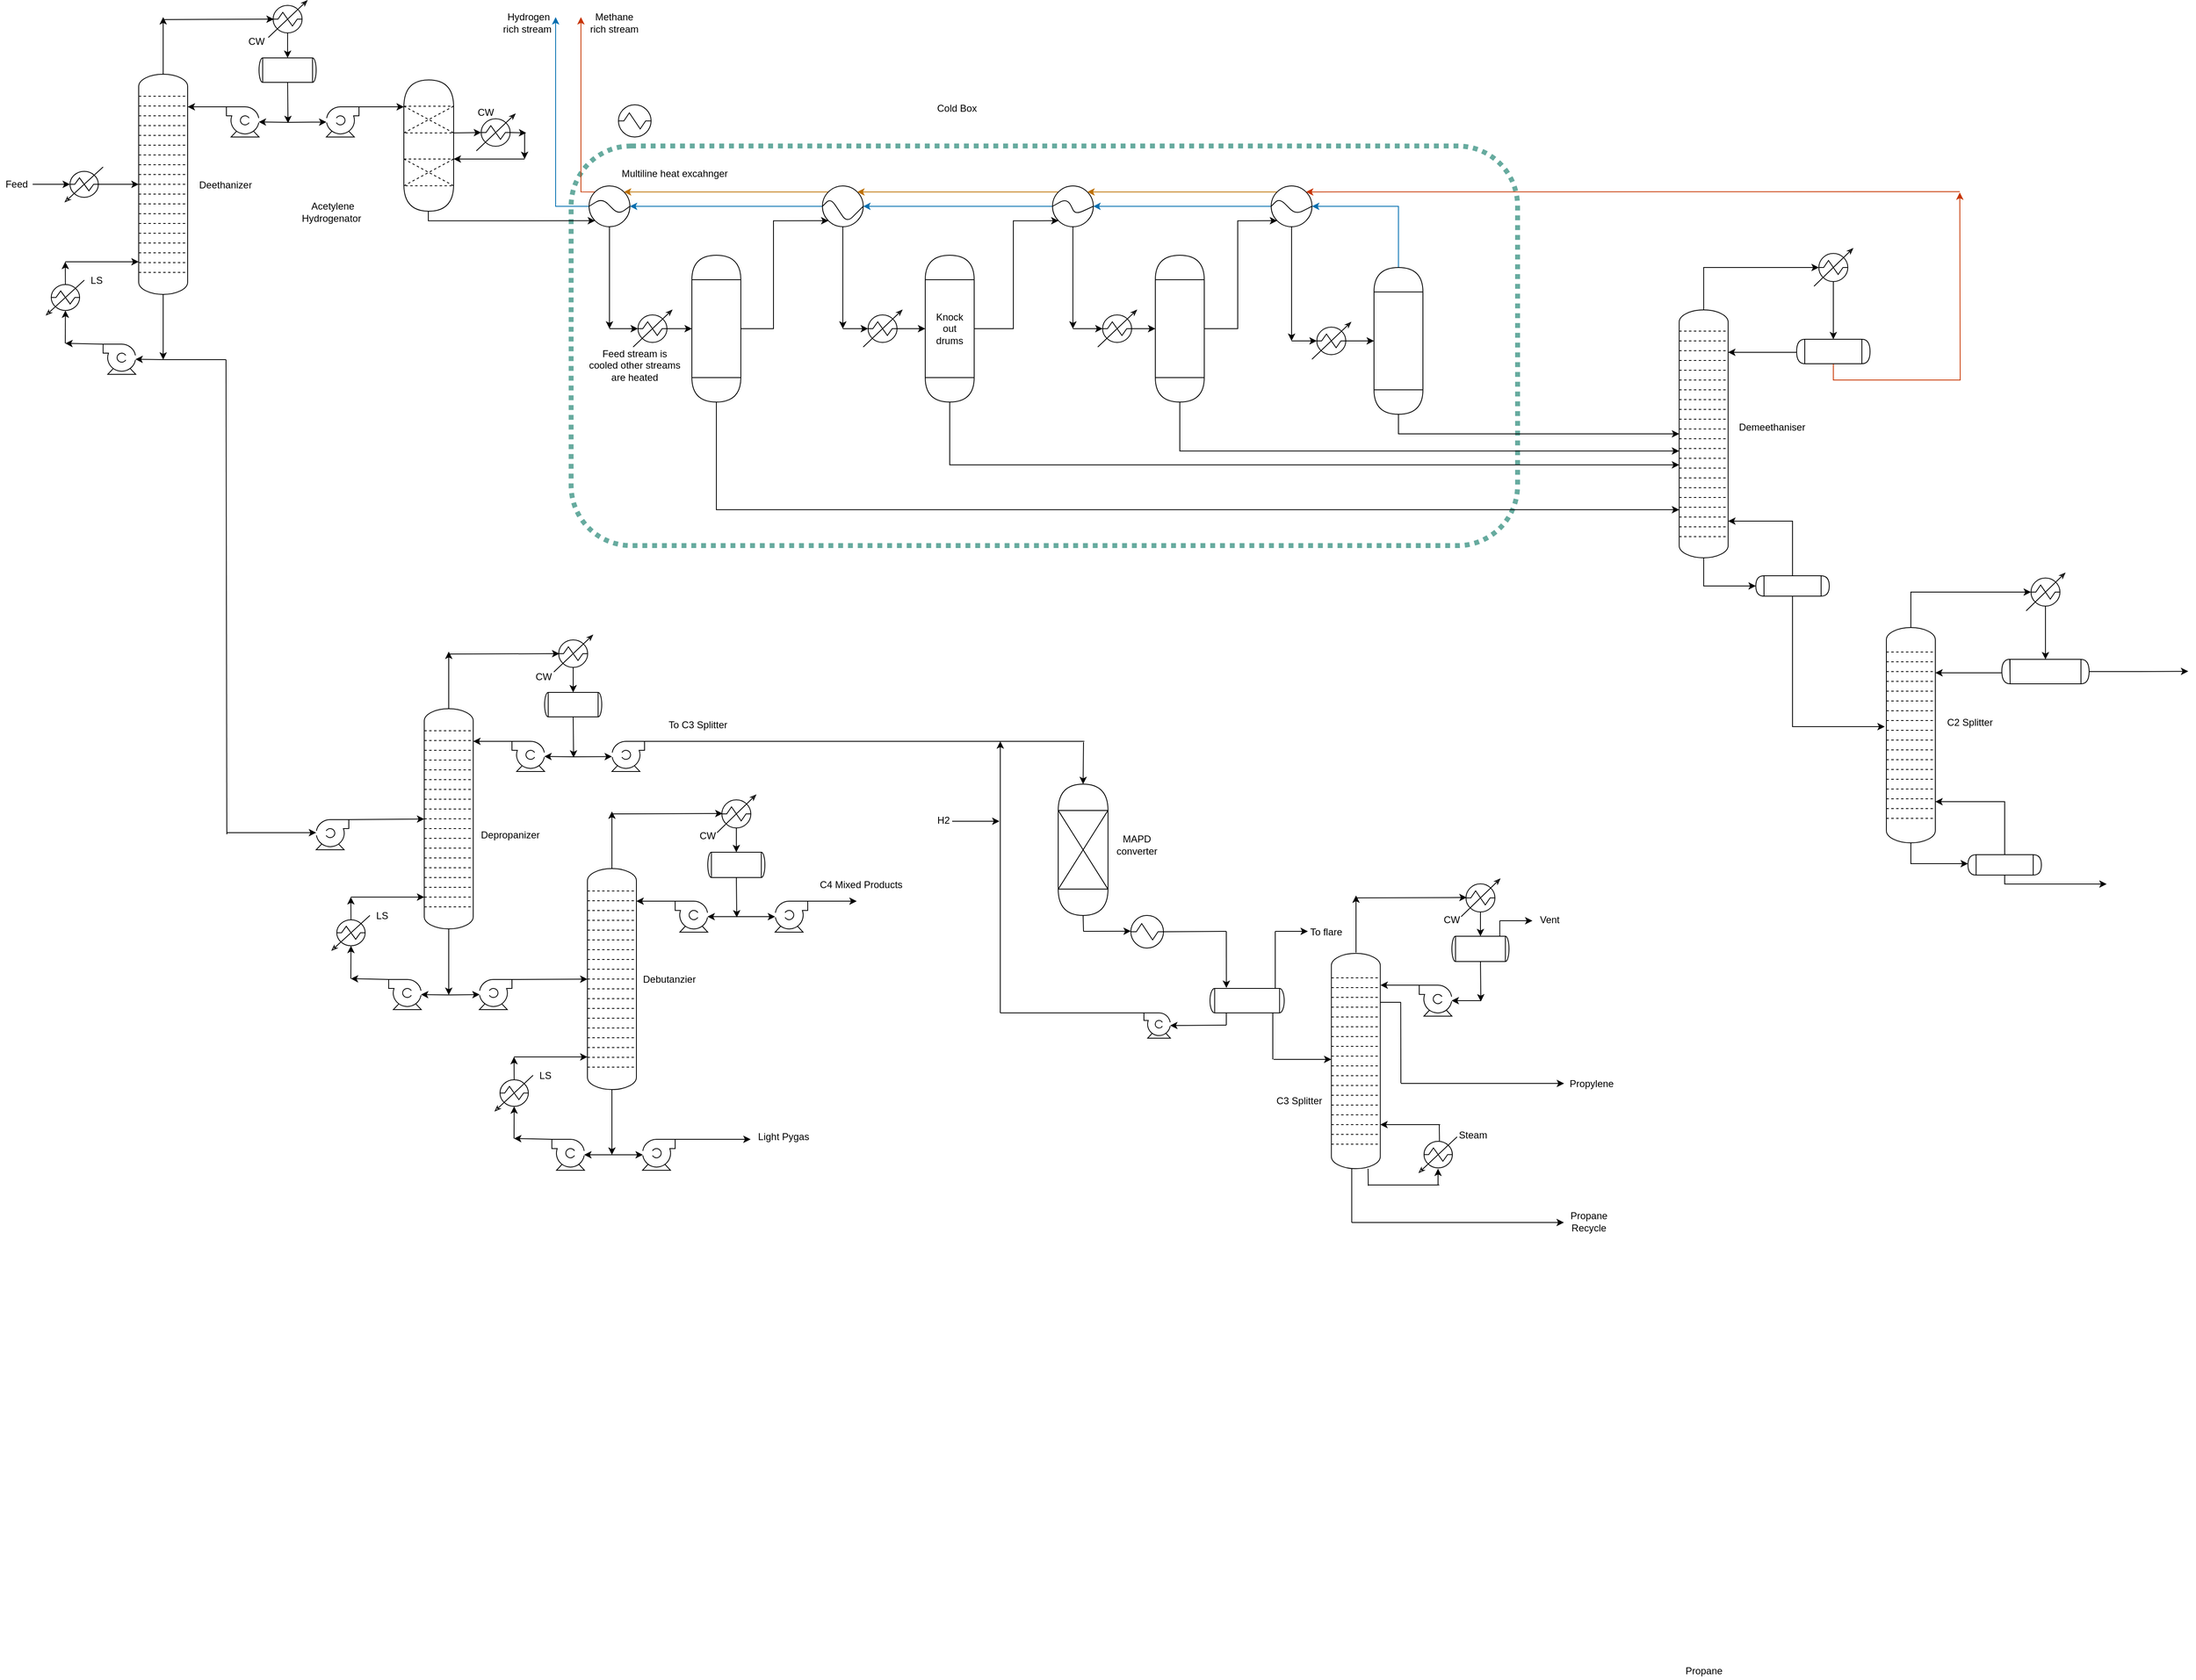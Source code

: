 <mxfile version="14.3.1" type="device"><diagram id="WaiLuCPkgJFRX5j7Zz2e" name="Page-1"><mxGraphModel dx="3544" dy="2712" grid="0" gridSize="10" guides="1" tooltips="1" connect="1" arrows="1" fold="1" page="0" pageScale="1" pageWidth="827" pageHeight="1169" math="0" shadow="0"><root><mxCell id="0"/><mxCell id="1" parent="0"/><mxCell id="hLhBFwJOTXktKCFtphaC-43" value="" style="rounded=1;whiteSpace=wrap;html=1;fillColor=none;dashed=1;strokeWidth=6;perimeterSpacing=1;strokeColor=#67AB9F;dashPattern=1 1;" parent="1" vertex="1"><mxGeometry x="450" y="-309" width="1160" height="490" as="geometry"/></mxCell><mxCell id="sxC9noTUYvQwPN5Brfjn-4" value="" style="verticalLabelPosition=bottom;outlineConnect=0;align=center;dashed=0;html=1;verticalAlign=top;shape=mxgraph.pid2misc.column;columnType=tray" parent="1" vertex="1"><mxGeometry x="-80" y="-397" width="60" height="270" as="geometry"/></mxCell><mxCell id="sxC9noTUYvQwPN5Brfjn-6" value="" style="shape=mxgraph.pid.heat_exchangers.heater;html=1;pointerEvents=1;align=center;verticalLabelPosition=bottom;verticalAlign=top;dashed=0;" parent="1" vertex="1"><mxGeometry x="-170" y="-283.25" width="46.36" height="42.5" as="geometry"/></mxCell><mxCell id="sxC9noTUYvQwPN5Brfjn-16" value="" style="verticalLabelPosition=bottom;outlineConnect=0;align=center;dashed=0;html=1;verticalAlign=top;shape=mxgraph.pid2misc.column;columnType=tray" parent="1" vertex="1"><mxGeometry x="270" y="381" width="60" height="270" as="geometry"/></mxCell><mxCell id="sxC9noTUYvQwPN5Brfjn-19" value="" style="endArrow=classic;html=1;exitX=0.876;exitY=0.5;exitDx=0;exitDy=0;exitPerimeter=0;" parent="1" source="sxC9noTUYvQwPN5Brfjn-6" target="sxC9noTUYvQwPN5Brfjn-4" edge="1"><mxGeometry width="50" height="50" relative="1" as="geometry"><mxPoint x="90" y="-257" as="sourcePoint"/><mxPoint x="140" y="-307" as="targetPoint"/></mxGeometry></mxCell><mxCell id="sxC9noTUYvQwPN5Brfjn-20" value="" style="endArrow=classic;html=1;exitX=0.5;exitY=0.876;exitDx=0;exitDy=0;exitPerimeter=0;entryX=0.5;entryY=0;entryDx=0;entryDy=0;entryPerimeter=0;" parent="1" target="sxC9noTUYvQwPN5Brfjn-31" edge="1"><mxGeometry width="50" height="50" relative="1" as="geometry"><mxPoint x="102.5" y="-447.58" as="sourcePoint"/><mxPoint x="-370" y="-227" as="targetPoint"/></mxGeometry></mxCell><mxCell id="sxC9noTUYvQwPN5Brfjn-21" value="" style="endArrow=classic;html=1;" parent="1" target="sxC9noTUYvQwPN5Brfjn-36" edge="1"><mxGeometry width="50" height="50" relative="1" as="geometry"><mxPoint x="103" y="-338" as="sourcePoint"/><mxPoint x="160" y="-337" as="targetPoint"/></mxGeometry></mxCell><mxCell id="sxC9noTUYvQwPN5Brfjn-24" value="" style="endArrow=classic;html=1;" parent="1" source="sxC9noTUYvQwPN5Brfjn-4" edge="1"><mxGeometry width="50" height="50" relative="1" as="geometry"><mxPoint x="-50" y="-417" as="sourcePoint"/><mxPoint x="-50" y="-467" as="targetPoint"/></mxGeometry></mxCell><mxCell id="sxC9noTUYvQwPN5Brfjn-25" value="" style="endArrow=classic;html=1;entryX=0.124;entryY=0.5;entryDx=0;entryDy=0;entryPerimeter=0;" parent="1" target="sxC9noTUYvQwPN5Brfjn-6" edge="1"><mxGeometry width="50" height="50" relative="1" as="geometry"><mxPoint x="-210" y="-262" as="sourcePoint"/><mxPoint x="-320.0" y="-177" as="targetPoint"/></mxGeometry></mxCell><mxCell id="sxC9noTUYvQwPN5Brfjn-30" value="" style="endArrow=classic;html=1;entryX=0.124;entryY=0.5;entryDx=0;entryDy=0;entryPerimeter=0;" parent="1" edge="1"><mxGeometry width="50" height="50" relative="1" as="geometry"><mxPoint x="-50" y="-464" as="sourcePoint"/><mxPoint x="85.58" y="-464.5" as="targetPoint"/></mxGeometry></mxCell><mxCell id="sxC9noTUYvQwPN5Brfjn-31" value="" style="shape=mxgraph.pid.vessels.drum_or_condenser;html=1;pointerEvents=1;align=center;verticalLabelPosition=bottom;verticalAlign=top;dashed=0;" parent="1" vertex="1"><mxGeometry x="67.5" y="-417" width="70" height="30" as="geometry"/></mxCell><mxCell id="sxC9noTUYvQwPN5Brfjn-32" value="" style="shape=mxgraph.pid.pumps.centrifugal_pump_3;html=1;pointerEvents=1;align=center;verticalLabelPosition=bottom;verticalAlign=top;dashed=0;" parent="1" vertex="1"><mxGeometry x="27.5" y="-357" width="40" height="37" as="geometry"/></mxCell><mxCell id="sxC9noTUYvQwPN5Brfjn-33" value="" style="endArrow=classic;html=1;exitX=0.5;exitY=1;exitDx=0;exitDy=0;exitPerimeter=0;" parent="1" source="sxC9noTUYvQwPN5Brfjn-31" edge="1"><mxGeometry width="50" height="50" relative="1" as="geometry"><mxPoint x="-40" y="-454" as="sourcePoint"/><mxPoint x="103" y="-337" as="targetPoint"/></mxGeometry></mxCell><mxCell id="sxC9noTUYvQwPN5Brfjn-34" value="" style="endArrow=classic;html=1;entryX=0.99;entryY=0.5;entryDx=0;entryDy=0;entryPerimeter=0;" parent="1" target="sxC9noTUYvQwPN5Brfjn-32" edge="1"><mxGeometry width="50" height="50" relative="1" as="geometry"><mxPoint x="103" y="-338" as="sourcePoint"/><mxPoint x="105.58" y="-444.5" as="targetPoint"/></mxGeometry></mxCell><mxCell id="sxC9noTUYvQwPN5Brfjn-35" value="" style="endArrow=classic;html=1;exitX=0;exitY=0;exitDx=0;exitDy=0;exitPerimeter=0;" parent="1" source="sxC9noTUYvQwPN5Brfjn-32" edge="1"><mxGeometry width="50" height="50" relative="1" as="geometry"><mxPoint x="-20" y="-434" as="sourcePoint"/><mxPoint x="-20" y="-357" as="targetPoint"/></mxGeometry></mxCell><mxCell id="sxC9noTUYvQwPN5Brfjn-36" value="" style="shape=mxgraph.pid.pumps.centrifugal_pump_1;html=1;pointerEvents=1;align=center;verticalLabelPosition=bottom;verticalAlign=top;dashed=0;" parent="1" vertex="1"><mxGeometry x="150" y="-357" width="40" height="37" as="geometry"/></mxCell><mxCell id="sxC9noTUYvQwPN5Brfjn-39" value="" style="shape=mxgraph.pid.heat_exchangers.condenser;html=1;pointerEvents=1;align=center;verticalLabelPosition=bottom;verticalAlign=top;dashed=0;" parent="1" vertex="1"><mxGeometry x="78.82" y="-487" width="47.37" height="45" as="geometry"/></mxCell><mxCell id="sxC9noTUYvQwPN5Brfjn-40" value="Feed" style="text;html=1;align=center;verticalAlign=middle;resizable=0;points=[];autosize=1;" parent="1" vertex="1"><mxGeometry x="-250" y="-272" width="40" height="20" as="geometry"/></mxCell><mxCell id="sxC9noTUYvQwPN5Brfjn-44" value="" style="shape=mxgraph.pid.heat_exchangers.heater;html=1;pointerEvents=1;align=center;verticalLabelPosition=bottom;verticalAlign=top;dashed=0;" parent="1" vertex="1"><mxGeometry x="-193" y="-144.5" width="46.36" height="42.5" as="geometry"/></mxCell><mxCell id="sxC9noTUYvQwPN5Brfjn-45" value="" style="shape=mxgraph.pid.pumps.centrifugal_pump_3;html=1;pointerEvents=1;align=center;verticalLabelPosition=bottom;verticalAlign=top;dashed=0;" parent="1" vertex="1"><mxGeometry x="-123.64" y="-66" width="40" height="37" as="geometry"/></mxCell><mxCell id="sxC9noTUYvQwPN5Brfjn-47" value="" style="endArrow=classic;html=1;" parent="1" source="sxC9noTUYvQwPN5Brfjn-4" edge="1"><mxGeometry width="50" height="50" relative="1" as="geometry"><mxPoint x="-60" y="-97" as="sourcePoint"/><mxPoint x="-50" y="-47" as="targetPoint"/></mxGeometry></mxCell><mxCell id="sxC9noTUYvQwPN5Brfjn-48" value="" style="endArrow=classic;html=1;entryX=0.99;entryY=0.5;entryDx=0;entryDy=0;entryPerimeter=0;" parent="1" target="sxC9noTUYvQwPN5Brfjn-45" edge="1"><mxGeometry width="50" height="50" relative="1" as="geometry"><mxPoint x="-50" y="-47" as="sourcePoint"/><mxPoint x="-60" y="-47" as="targetPoint"/></mxGeometry></mxCell><mxCell id="sxC9noTUYvQwPN5Brfjn-49" value="" style="endArrow=classic;html=1;exitX=0;exitY=0;exitDx=0;exitDy=0;exitPerimeter=0;" parent="1" source="sxC9noTUYvQwPN5Brfjn-45" edge="1"><mxGeometry width="50" height="50" relative="1" as="geometry"><mxPoint x="-40" y="-77" as="sourcePoint"/><mxPoint x="-170" y="-67" as="targetPoint"/></mxGeometry></mxCell><mxCell id="sxC9noTUYvQwPN5Brfjn-50" value="" style="endArrow=classic;html=1;entryX=0.5;entryY=0.876;entryDx=0;entryDy=0;entryPerimeter=0;" parent="1" target="sxC9noTUYvQwPN5Brfjn-44" edge="1"><mxGeometry width="50" height="50" relative="1" as="geometry"><mxPoint x="-170" y="-67" as="sourcePoint"/><mxPoint x="-30" y="-27" as="targetPoint"/></mxGeometry></mxCell><mxCell id="sxC9noTUYvQwPN5Brfjn-51" value="" style="endArrow=classic;html=1;" parent="1" edge="1"><mxGeometry width="50" height="50" relative="1" as="geometry"><mxPoint x="-170" y="-167" as="sourcePoint"/><mxPoint x="-80" y="-167" as="targetPoint"/></mxGeometry></mxCell><mxCell id="sxC9noTUYvQwPN5Brfjn-52" value="" style="endArrow=classic;html=1;exitX=0.5;exitY=0.124;exitDx=0;exitDy=0;exitPerimeter=0;" parent="1" source="sxC9noTUYvQwPN5Brfjn-44" edge="1"><mxGeometry width="50" height="50" relative="1" as="geometry"><mxPoint x="-169.82" y="-139.23" as="sourcePoint"/><mxPoint x="-170" y="-167" as="targetPoint"/></mxGeometry></mxCell><mxCell id="sxC9noTUYvQwPN5Brfjn-53" value="LS" style="text;html=1;align=center;verticalAlign=middle;resizable=0;points=[];autosize=1;" parent="1" vertex="1"><mxGeometry x="-146.64" y="-154.5" width="30" height="20" as="geometry"/></mxCell><mxCell id="sxC9noTUYvQwPN5Brfjn-54" value="" style="shape=mxgraph.pid.pumps.centrifugal_pump_1;html=1;pointerEvents=1;align=center;verticalLabelPosition=bottom;verticalAlign=top;dashed=0;" parent="1" vertex="1"><mxGeometry x="137.5" y="517" width="40" height="37" as="geometry"/></mxCell><mxCell id="sxC9noTUYvQwPN5Brfjn-55" value="" style="endArrow=classic;html=1;exitX=1;exitY=0;exitDx=0;exitDy=0;exitPerimeter=0;" parent="1" source="sxC9noTUYvQwPN5Brfjn-54" target="sxC9noTUYvQwPN5Brfjn-16" edge="1"><mxGeometry width="50" height="50" relative="1" as="geometry"><mxPoint x="400.0" y="456" as="sourcePoint"/><mxPoint x="450.0" y="406" as="targetPoint"/></mxGeometry></mxCell><mxCell id="sxC9noTUYvQwPN5Brfjn-56" value="" style="endArrow=classic;html=1;exitX=0.5;exitY=0.876;exitDx=0;exitDy=0;exitPerimeter=0;entryX=0.5;entryY=0;entryDx=0;entryDy=0;entryPerimeter=0;" parent="1" target="sxC9noTUYvQwPN5Brfjn-60" edge="1"><mxGeometry width="50" height="50" relative="1" as="geometry"><mxPoint x="452.5" y="330.42" as="sourcePoint"/><mxPoint x="-20" y="551" as="targetPoint"/></mxGeometry></mxCell><mxCell id="sxC9noTUYvQwPN5Brfjn-57" value="" style="endArrow=classic;html=1;" parent="1" target="sxC9noTUYvQwPN5Brfjn-65" edge="1"><mxGeometry width="50" height="50" relative="1" as="geometry"><mxPoint x="453.0" y="440" as="sourcePoint"/><mxPoint x="510.0" y="441" as="targetPoint"/></mxGeometry></mxCell><mxCell id="sxC9noTUYvQwPN5Brfjn-58" value="" style="endArrow=classic;html=1;" parent="1" edge="1"><mxGeometry width="50" height="50" relative="1" as="geometry"><mxPoint x="300" y="381" as="sourcePoint"/><mxPoint x="300" y="311" as="targetPoint"/></mxGeometry></mxCell><mxCell id="sxC9noTUYvQwPN5Brfjn-59" value="" style="endArrow=classic;html=1;entryX=0.124;entryY=0.5;entryDx=0;entryDy=0;entryPerimeter=0;" parent="1" edge="1"><mxGeometry width="50" height="50" relative="1" as="geometry"><mxPoint x="300" y="314" as="sourcePoint"/><mxPoint x="435.58" y="313.5" as="targetPoint"/></mxGeometry></mxCell><mxCell id="sxC9noTUYvQwPN5Brfjn-60" value="" style="shape=mxgraph.pid.vessels.drum_or_condenser;html=1;pointerEvents=1;align=center;verticalLabelPosition=bottom;verticalAlign=top;dashed=0;" parent="1" vertex="1"><mxGeometry x="417.5" y="361" width="70" height="30" as="geometry"/></mxCell><mxCell id="sxC9noTUYvQwPN5Brfjn-61" value="" style="shape=mxgraph.pid.pumps.centrifugal_pump_3;html=1;pointerEvents=1;align=center;verticalLabelPosition=bottom;verticalAlign=top;dashed=0;" parent="1" vertex="1"><mxGeometry x="377.5" y="421" width="40" height="37" as="geometry"/></mxCell><mxCell id="sxC9noTUYvQwPN5Brfjn-62" value="" style="endArrow=classic;html=1;exitX=0.5;exitY=1;exitDx=0;exitDy=0;exitPerimeter=0;" parent="1" source="sxC9noTUYvQwPN5Brfjn-60" edge="1"><mxGeometry width="50" height="50" relative="1" as="geometry"><mxPoint x="310" y="324" as="sourcePoint"/><mxPoint x="453.0" y="441" as="targetPoint"/></mxGeometry></mxCell><mxCell id="sxC9noTUYvQwPN5Brfjn-63" value="" style="endArrow=classic;html=1;entryX=0.99;entryY=0.5;entryDx=0;entryDy=0;entryPerimeter=0;" parent="1" target="sxC9noTUYvQwPN5Brfjn-61" edge="1"><mxGeometry width="50" height="50" relative="1" as="geometry"><mxPoint x="453.0" y="440" as="sourcePoint"/><mxPoint x="455.58" y="333.5" as="targetPoint"/></mxGeometry></mxCell><mxCell id="sxC9noTUYvQwPN5Brfjn-64" value="" style="endArrow=classic;html=1;exitX=0;exitY=0;exitDx=0;exitDy=0;exitPerimeter=0;" parent="1" source="sxC9noTUYvQwPN5Brfjn-61" edge="1"><mxGeometry width="50" height="50" relative="1" as="geometry"><mxPoint x="330" y="344" as="sourcePoint"/><mxPoint x="330" y="421" as="targetPoint"/></mxGeometry></mxCell><mxCell id="sxC9noTUYvQwPN5Brfjn-65" value="" style="shape=mxgraph.pid.pumps.centrifugal_pump_1;html=1;pointerEvents=1;align=center;verticalLabelPosition=bottom;verticalAlign=top;dashed=0;" parent="1" vertex="1"><mxGeometry x="500.0" y="421" width="40" height="37" as="geometry"/></mxCell><mxCell id="sxC9noTUYvQwPN5Brfjn-67" value="To C3 Splitter" style="text;html=1;align=center;verticalAlign=middle;resizable=0;points=[];autosize=1;" parent="1" vertex="1"><mxGeometry x="560" y="391" width="90" height="20" as="geometry"/></mxCell><mxCell id="sxC9noTUYvQwPN5Brfjn-68" value="" style="shape=mxgraph.pid.heat_exchangers.condenser;html=1;pointerEvents=1;align=center;verticalLabelPosition=bottom;verticalAlign=top;dashed=0;" parent="1" vertex="1"><mxGeometry x="428.82" y="291" width="47.37" height="45" as="geometry"/></mxCell><mxCell id="sxC9noTUYvQwPN5Brfjn-69" value="" style="endArrow=classic;html=1;entryX=0.01;entryY=0.5;entryDx=0;entryDy=0;entryPerimeter=0;" parent="1" target="sxC9noTUYvQwPN5Brfjn-79" edge="1"><mxGeometry width="50" height="50" relative="1" as="geometry"><mxPoint x="300" y="732" as="sourcePoint"/><mxPoint x="360" y="732" as="targetPoint"/></mxGeometry></mxCell><mxCell id="sxC9noTUYvQwPN5Brfjn-70" value="" style="shape=mxgraph.pid.heat_exchangers.heater;html=1;pointerEvents=1;align=center;verticalLabelPosition=bottom;verticalAlign=top;dashed=0;" parent="1" vertex="1"><mxGeometry x="157" y="634.5" width="46.36" height="42.5" as="geometry"/></mxCell><mxCell id="sxC9noTUYvQwPN5Brfjn-71" value="" style="shape=mxgraph.pid.pumps.centrifugal_pump_3;html=1;pointerEvents=1;align=center;verticalLabelPosition=bottom;verticalAlign=top;dashed=0;" parent="1" vertex="1"><mxGeometry x="226.36" y="713" width="40" height="37" as="geometry"/></mxCell><mxCell id="sxC9noTUYvQwPN5Brfjn-72" value="" style="endArrow=classic;html=1;" parent="1" source="sxC9noTUYvQwPN5Brfjn-16" edge="1"><mxGeometry width="50" height="50" relative="1" as="geometry"><mxPoint x="300" y="652" as="sourcePoint"/><mxPoint x="300" y="732" as="targetPoint"/></mxGeometry></mxCell><mxCell id="sxC9noTUYvQwPN5Brfjn-73" value="" style="endArrow=classic;html=1;entryX=0.99;entryY=0.5;entryDx=0;entryDy=0;entryPerimeter=0;" parent="1" target="sxC9noTUYvQwPN5Brfjn-71" edge="1"><mxGeometry width="50" height="50" relative="1" as="geometry"><mxPoint x="300" y="732" as="sourcePoint"/><mxPoint x="290" y="732" as="targetPoint"/></mxGeometry></mxCell><mxCell id="sxC9noTUYvQwPN5Brfjn-74" value="" style="endArrow=classic;html=1;exitX=0;exitY=0;exitDx=0;exitDy=0;exitPerimeter=0;" parent="1" source="sxC9noTUYvQwPN5Brfjn-71" edge="1"><mxGeometry width="50" height="50" relative="1" as="geometry"><mxPoint x="310" y="702" as="sourcePoint"/><mxPoint x="180.0" y="712" as="targetPoint"/></mxGeometry></mxCell><mxCell id="sxC9noTUYvQwPN5Brfjn-75" value="" style="endArrow=classic;html=1;entryX=0.5;entryY=0.876;entryDx=0;entryDy=0;entryPerimeter=0;" parent="1" target="sxC9noTUYvQwPN5Brfjn-70" edge="1"><mxGeometry width="50" height="50" relative="1" as="geometry"><mxPoint x="180.0" y="712" as="sourcePoint"/><mxPoint x="320" y="752" as="targetPoint"/></mxGeometry></mxCell><mxCell id="sxC9noTUYvQwPN5Brfjn-76" value="" style="endArrow=classic;html=1;" parent="1" edge="1"><mxGeometry width="50" height="50" relative="1" as="geometry"><mxPoint x="180.0" y="612" as="sourcePoint"/><mxPoint x="270" y="612" as="targetPoint"/></mxGeometry></mxCell><mxCell id="sxC9noTUYvQwPN5Brfjn-77" value="" style="endArrow=classic;html=1;exitX=0.5;exitY=0.124;exitDx=0;exitDy=0;exitPerimeter=0;" parent="1" source="sxC9noTUYvQwPN5Brfjn-70" edge="1"><mxGeometry width="50" height="50" relative="1" as="geometry"><mxPoint x="180.18" y="639.77" as="sourcePoint"/><mxPoint x="180.0" y="612" as="targetPoint"/></mxGeometry></mxCell><mxCell id="sxC9noTUYvQwPN5Brfjn-78" value="LS" style="text;html=1;align=center;verticalAlign=middle;resizable=0;points=[];autosize=1;" parent="1" vertex="1"><mxGeometry x="203.36" y="624.5" width="30" height="20" as="geometry"/></mxCell><mxCell id="sxC9noTUYvQwPN5Brfjn-79" value="" style="shape=mxgraph.pid.pumps.centrifugal_pump_1;html=1;pointerEvents=1;align=center;verticalLabelPosition=bottom;verticalAlign=top;dashed=0;" parent="1" vertex="1"><mxGeometry x="337.5" y="713" width="40" height="37" as="geometry"/></mxCell><mxCell id="sxC9noTUYvQwPN5Brfjn-80" value="" style="verticalLabelPosition=bottom;outlineConnect=0;align=center;dashed=0;html=1;verticalAlign=top;shape=mxgraph.pid2misc.column;columnType=tray" parent="1" vertex="1"><mxGeometry x="470.0" y="577" width="60" height="271" as="geometry"/></mxCell><mxCell id="sxC9noTUYvQwPN5Brfjn-81" value="" style="endArrow=classic;html=1;exitX=1;exitY=0;exitDx=0;exitDy=0;exitPerimeter=0;" parent="1" target="sxC9noTUYvQwPN5Brfjn-80" edge="1"><mxGeometry width="50" height="50" relative="1" as="geometry"><mxPoint x="377.5" y="713" as="sourcePoint"/><mxPoint x="650" y="602" as="targetPoint"/></mxGeometry></mxCell><mxCell id="sxC9noTUYvQwPN5Brfjn-82" value="" style="endArrow=classic;html=1;exitX=0.5;exitY=0.876;exitDx=0;exitDy=0;exitPerimeter=0;entryX=0.5;entryY=0;entryDx=0;entryDy=0;entryPerimeter=0;" parent="1" target="sxC9noTUYvQwPN5Brfjn-86" edge="1"><mxGeometry width="50" height="50" relative="1" as="geometry"><mxPoint x="652.5" y="526.42" as="sourcePoint"/><mxPoint x="180" y="747" as="targetPoint"/></mxGeometry></mxCell><mxCell id="sxC9noTUYvQwPN5Brfjn-83" value="" style="endArrow=classic;html=1;" parent="1" target="sxC9noTUYvQwPN5Brfjn-91" edge="1"><mxGeometry width="50" height="50" relative="1" as="geometry"><mxPoint x="653" y="636" as="sourcePoint"/><mxPoint x="710" y="637" as="targetPoint"/></mxGeometry></mxCell><mxCell id="sxC9noTUYvQwPN5Brfjn-84" value="" style="endArrow=classic;html=1;" parent="1" edge="1"><mxGeometry width="50" height="50" relative="1" as="geometry"><mxPoint x="500.0" y="577" as="sourcePoint"/><mxPoint x="500.0" y="507" as="targetPoint"/></mxGeometry></mxCell><mxCell id="sxC9noTUYvQwPN5Brfjn-85" value="" style="endArrow=classic;html=1;entryX=0.124;entryY=0.5;entryDx=0;entryDy=0;entryPerimeter=0;" parent="1" edge="1"><mxGeometry width="50" height="50" relative="1" as="geometry"><mxPoint x="500.0" y="510.0" as="sourcePoint"/><mxPoint x="635.58" y="509.5" as="targetPoint"/></mxGeometry></mxCell><mxCell id="sxC9noTUYvQwPN5Brfjn-86" value="" style="shape=mxgraph.pid.vessels.drum_or_condenser;html=1;pointerEvents=1;align=center;verticalLabelPosition=bottom;verticalAlign=top;dashed=0;" parent="1" vertex="1"><mxGeometry x="617.5" y="557" width="70" height="31" as="geometry"/></mxCell><mxCell id="sxC9noTUYvQwPN5Brfjn-87" value="" style="shape=mxgraph.pid.pumps.centrifugal_pump_3;html=1;pointerEvents=1;align=center;verticalLabelPosition=bottom;verticalAlign=top;dashed=0;" parent="1" vertex="1"><mxGeometry x="577.5" y="617" width="40" height="38" as="geometry"/></mxCell><mxCell id="sxC9noTUYvQwPN5Brfjn-88" value="" style="endArrow=classic;html=1;exitX=0.5;exitY=1;exitDx=0;exitDy=0;exitPerimeter=0;" parent="1" source="sxC9noTUYvQwPN5Brfjn-86" edge="1"><mxGeometry width="50" height="50" relative="1" as="geometry"><mxPoint x="510.0" y="520" as="sourcePoint"/><mxPoint x="653" y="637" as="targetPoint"/></mxGeometry></mxCell><mxCell id="sxC9noTUYvQwPN5Brfjn-89" value="" style="endArrow=classic;html=1;entryX=0.99;entryY=0.5;entryDx=0;entryDy=0;entryPerimeter=0;" parent="1" target="sxC9noTUYvQwPN5Brfjn-87" edge="1"><mxGeometry width="50" height="50" relative="1" as="geometry"><mxPoint x="653" y="636" as="sourcePoint"/><mxPoint x="655.58" y="529.5" as="targetPoint"/></mxGeometry></mxCell><mxCell id="sxC9noTUYvQwPN5Brfjn-90" value="" style="endArrow=classic;html=1;exitX=0;exitY=0;exitDx=0;exitDy=0;exitPerimeter=0;" parent="1" source="sxC9noTUYvQwPN5Brfjn-87" edge="1"><mxGeometry width="50" height="50" relative="1" as="geometry"><mxPoint x="530" y="540" as="sourcePoint"/><mxPoint x="530.0" y="617" as="targetPoint"/></mxGeometry></mxCell><mxCell id="sxC9noTUYvQwPN5Brfjn-91" value="" style="shape=mxgraph.pid.pumps.centrifugal_pump_1;html=1;pointerEvents=1;align=center;verticalLabelPosition=bottom;verticalAlign=top;dashed=0;" parent="1" vertex="1"><mxGeometry x="700" y="617" width="40" height="38" as="geometry"/></mxCell><mxCell id="sxC9noTUYvQwPN5Brfjn-92" value="" style="endArrow=classic;html=1;exitX=1;exitY=0;exitDx=0;exitDy=0;exitPerimeter=0;" parent="1" source="sxC9noTUYvQwPN5Brfjn-91" edge="1"><mxGeometry width="50" height="50" relative="1" as="geometry"><mxPoint x="540" y="550" as="sourcePoint"/><mxPoint x="800.0" y="617" as="targetPoint"/></mxGeometry></mxCell><mxCell id="sxC9noTUYvQwPN5Brfjn-93" value="C4 Mixed Products" style="text;html=1;align=center;verticalAlign=middle;resizable=0;points=[];autosize=1;" parent="1" vertex="1"><mxGeometry x="745" y="587" width="120" height="20" as="geometry"/></mxCell><mxCell id="sxC9noTUYvQwPN5Brfjn-94" value="" style="shape=mxgraph.pid.heat_exchangers.condenser;html=1;pointerEvents=1;align=center;verticalLabelPosition=bottom;verticalAlign=top;dashed=0;" parent="1" vertex="1"><mxGeometry x="628.82" y="487" width="47.37" height="46" as="geometry"/></mxCell><mxCell id="sxC9noTUYvQwPN5Brfjn-95" value="" style="endArrow=classic;html=1;entryX=0.01;entryY=0.5;entryDx=0;entryDy=0;entryPerimeter=0;" parent="1" target="sxC9noTUYvQwPN5Brfjn-105" edge="1"><mxGeometry width="50" height="50" relative="1" as="geometry"><mxPoint x="500.0" y="928" as="sourcePoint"/><mxPoint x="560" y="928" as="targetPoint"/></mxGeometry></mxCell><mxCell id="sxC9noTUYvQwPN5Brfjn-96" value="" style="shape=mxgraph.pid.heat_exchangers.heater;html=1;pointerEvents=1;align=center;verticalLabelPosition=bottom;verticalAlign=top;dashed=0;" parent="1" vertex="1"><mxGeometry x="357" y="830.5" width="46.36" height="43.5" as="geometry"/></mxCell><mxCell id="sxC9noTUYvQwPN5Brfjn-97" value="" style="shape=mxgraph.pid.pumps.centrifugal_pump_3;html=1;pointerEvents=1;align=center;verticalLabelPosition=bottom;verticalAlign=top;dashed=0;" parent="1" vertex="1"><mxGeometry x="426.36" y="909" width="40" height="38" as="geometry"/></mxCell><mxCell id="sxC9noTUYvQwPN5Brfjn-98" value="" style="endArrow=classic;html=1;" parent="1" source="sxC9noTUYvQwPN5Brfjn-80" edge="1"><mxGeometry width="50" height="50" relative="1" as="geometry"><mxPoint x="500.0" y="848" as="sourcePoint"/><mxPoint x="500.0" y="928" as="targetPoint"/></mxGeometry></mxCell><mxCell id="sxC9noTUYvQwPN5Brfjn-99" value="" style="endArrow=classic;html=1;entryX=0.99;entryY=0.5;entryDx=0;entryDy=0;entryPerimeter=0;" parent="1" target="sxC9noTUYvQwPN5Brfjn-97" edge="1"><mxGeometry width="50" height="50" relative="1" as="geometry"><mxPoint x="500.0" y="928" as="sourcePoint"/><mxPoint x="490.0" y="928" as="targetPoint"/></mxGeometry></mxCell><mxCell id="sxC9noTUYvQwPN5Brfjn-100" value="" style="endArrow=classic;html=1;exitX=0;exitY=0;exitDx=0;exitDy=0;exitPerimeter=0;" parent="1" source="sxC9noTUYvQwPN5Brfjn-97" edge="1"><mxGeometry width="50" height="50" relative="1" as="geometry"><mxPoint x="510.0" y="898" as="sourcePoint"/><mxPoint x="380.0" y="908" as="targetPoint"/></mxGeometry></mxCell><mxCell id="sxC9noTUYvQwPN5Brfjn-101" value="" style="endArrow=classic;html=1;entryX=0.5;entryY=0.876;entryDx=0;entryDy=0;entryPerimeter=0;" parent="1" target="sxC9noTUYvQwPN5Brfjn-96" edge="1"><mxGeometry width="50" height="50" relative="1" as="geometry"><mxPoint x="380.0" y="908" as="sourcePoint"/><mxPoint x="520" y="948" as="targetPoint"/></mxGeometry></mxCell><mxCell id="sxC9noTUYvQwPN5Brfjn-102" value="" style="endArrow=classic;html=1;" parent="1" edge="1"><mxGeometry width="50" height="50" relative="1" as="geometry"><mxPoint x="380.0" y="808" as="sourcePoint"/><mxPoint x="470.0" y="808" as="targetPoint"/></mxGeometry></mxCell><mxCell id="sxC9noTUYvQwPN5Brfjn-103" value="" style="endArrow=classic;html=1;exitX=0.5;exitY=0.124;exitDx=0;exitDy=0;exitPerimeter=0;" parent="1" source="sxC9noTUYvQwPN5Brfjn-96" edge="1"><mxGeometry width="50" height="50" relative="1" as="geometry"><mxPoint x="380.18" y="835.77" as="sourcePoint"/><mxPoint x="380.0" y="808" as="targetPoint"/></mxGeometry></mxCell><mxCell id="sxC9noTUYvQwPN5Brfjn-104" value="LS" style="text;html=1;align=center;verticalAlign=middle;resizable=0;points=[];autosize=1;" parent="1" vertex="1"><mxGeometry x="403.36" y="820.5" width="30" height="20" as="geometry"/></mxCell><mxCell id="sxC9noTUYvQwPN5Brfjn-105" value="" style="shape=mxgraph.pid.pumps.centrifugal_pump_1;html=1;pointerEvents=1;align=center;verticalLabelPosition=bottom;verticalAlign=top;dashed=0;" parent="1" vertex="1"><mxGeometry x="537.5" y="909" width="40" height="38" as="geometry"/></mxCell><mxCell id="sxC9noTUYvQwPN5Brfjn-106" value="" style="endArrow=classic;html=1;exitX=1;exitY=0;exitDx=0;exitDy=0;exitPerimeter=0;" parent="1" source="sxC9noTUYvQwPN5Brfjn-105" edge="1"><mxGeometry width="50" height="50" relative="1" as="geometry"><mxPoint x="387.5" y="723" as="sourcePoint"/><mxPoint x="670" y="909" as="targetPoint"/></mxGeometry></mxCell><mxCell id="sxC9noTUYvQwPN5Brfjn-107" value="Light Pygas" style="text;html=1;align=center;verticalAlign=middle;resizable=0;points=[];autosize=1;" parent="1" vertex="1"><mxGeometry x="670" y="896" width="80" height="20" as="geometry"/></mxCell><mxCell id="sxC9noTUYvQwPN5Brfjn-108" value="Deethanizer" style="text;html=1;align=center;verticalAlign=middle;resizable=0;points=[];autosize=1;" parent="1" vertex="1"><mxGeometry x="-14" y="-271.5" width="80" height="20" as="geometry"/></mxCell><mxCell id="sxC9noTUYvQwPN5Brfjn-109" value="Depropanizer" style="text;html=1;align=center;verticalAlign=middle;resizable=0;points=[];autosize=1;" parent="1" vertex="1"><mxGeometry x="330" y="525.5" width="90" height="20" as="geometry"/></mxCell><mxCell id="sxC9noTUYvQwPN5Brfjn-110" value="Debutanzier" style="text;html=1;align=center;verticalAlign=middle;resizable=0;points=[];autosize=1;" parent="1" vertex="1"><mxGeometry x="530" y="702.5" width="80" height="20" as="geometry"/></mxCell><mxCell id="sxC9noTUYvQwPN5Brfjn-111" value="CW" style="text;html=1;align=center;verticalAlign=middle;resizable=0;points=[];autosize=1;" parent="1" vertex="1"><mxGeometry x="48.82" y="-446" width="30" height="18" as="geometry"/></mxCell><mxCell id="sxC9noTUYvQwPN5Brfjn-112" value="CW" style="text;html=1;align=center;verticalAlign=middle;resizable=0;points=[];autosize=1;" parent="1" vertex="1"><mxGeometry x="401.0" y="333" width="30" height="18" as="geometry"/></mxCell><mxCell id="sxC9noTUYvQwPN5Brfjn-113" value="CW" style="text;html=1;align=center;verticalAlign=middle;resizable=0;points=[];autosize=1;" parent="1" vertex="1"><mxGeometry x="602" y="527.5" width="30" height="18" as="geometry"/></mxCell><mxCell id="dznnYC7sf0dZM8I6k7D4-1" value="" style="verticalLabelPosition=bottom;outlineConnect=0;align=center;dashed=0;html=1;verticalAlign=top;shape=mxgraph.pid2misc.column;columnType=tray" parent="1" vertex="1"><mxGeometry x="1381.75" y="681" width="60" height="264" as="geometry"/></mxCell><mxCell id="dznnYC7sf0dZM8I6k7D4-3" value="" style="shape=mxgraph.pid.heat_exchangers.shell_and_tube_heat_exchanger_1;html=1;pointerEvents=1;align=center;verticalLabelPosition=bottom;verticalAlign=top;dashed=0;" parent="1" vertex="1"><mxGeometry x="1136" y="634.5" width="40" height="40" as="geometry"/></mxCell><mxCell id="dznnYC7sf0dZM8I6k7D4-4" value="H2" style="text;html=1;align=center;verticalAlign=middle;resizable=0;points=[];autosize=1;" parent="1" vertex="1"><mxGeometry x="891" y="507.5" width="30" height="20" as="geometry"/></mxCell><mxCell id="dznnYC7sf0dZM8I6k7D4-6" value="" style="endArrow=classic;html=1;" parent="1" edge="1"><mxGeometry width="50" height="50" relative="1" as="geometry"><mxPoint x="917" y="519" as="sourcePoint"/><mxPoint x="975" y="519" as="targetPoint"/></mxGeometry></mxCell><mxCell id="dznnYC7sf0dZM8I6k7D4-7" value="" style="endArrow=classic;html=1;entryX=1;entryY=0.5;entryDx=0;entryDy=0;entryPerimeter=0;" parent="1" target="hLhBFwJOTXktKCFtphaC-56" edge="1"><mxGeometry width="50" height="50" relative="1" as="geometry"><mxPoint x="1078" y="422" as="sourcePoint"/><mxPoint x="1078" y="464" as="targetPoint"/></mxGeometry></mxCell><mxCell id="dznnYC7sf0dZM8I6k7D4-8" value="" style="shape=mxgraph.pid.vessels.drum_or_condenser;html=1;pointerEvents=1;align=center;verticalLabelPosition=bottom;verticalAlign=top;dashed=0;" parent="1" vertex="1"><mxGeometry x="1233" y="724" width="91" height="30" as="geometry"/></mxCell><mxCell id="dznnYC7sf0dZM8I6k7D4-9" value="" style="endArrow=none;html=1;exitX=1;exitY=0.5;exitDx=0;exitDy=0;exitPerimeter=0;" parent="1" source="dznnYC7sf0dZM8I6k7D4-3" edge="1"><mxGeometry width="50" height="50" relative="1" as="geometry"><mxPoint x="1191" y="654" as="sourcePoint"/><mxPoint x="1253" y="654" as="targetPoint"/></mxGeometry></mxCell><mxCell id="dznnYC7sf0dZM8I6k7D4-10" value="" style="endArrow=classic;html=1;" parent="1" edge="1"><mxGeometry width="50" height="50" relative="1" as="geometry"><mxPoint x="1078" y="654" as="sourcePoint"/><mxPoint x="1136" y="653.79" as="targetPoint"/></mxGeometry></mxCell><mxCell id="dznnYC7sf0dZM8I6k7D4-11" value="" style="shape=mxgraph.pid.pumps.centrifugal_pump_3;html=1;pointerEvents=1;align=center;verticalLabelPosition=bottom;verticalAlign=top;dashed=0;" parent="1" vertex="1"><mxGeometry x="1152" y="754" width="32.5" height="31" as="geometry"/></mxCell><mxCell id="dznnYC7sf0dZM8I6k7D4-12" value="" style="endArrow=none;html=1;" parent="1" edge="1"><mxGeometry width="50" height="50" relative="1" as="geometry"><mxPoint x="1253" y="754" as="sourcePoint"/><mxPoint x="1253" y="769" as="targetPoint"/></mxGeometry></mxCell><mxCell id="dznnYC7sf0dZM8I6k7D4-13" value="" style="endArrow=classic;html=1;" parent="1" edge="1"><mxGeometry width="50" height="50" relative="1" as="geometry"><mxPoint x="976" y="754" as="sourcePoint"/><mxPoint x="976" y="421" as="targetPoint"/></mxGeometry></mxCell><mxCell id="dznnYC7sf0dZM8I6k7D4-14" value="" style="endArrow=none;html=1;" parent="1" edge="1"><mxGeometry width="50" height="50" relative="1" as="geometry"><mxPoint x="976" y="754" as="sourcePoint"/><mxPoint x="1154" y="754" as="targetPoint"/></mxGeometry></mxCell><mxCell id="dznnYC7sf0dZM8I6k7D4-15" value="" style="endArrow=classic;html=1;" parent="1" edge="1"><mxGeometry width="50" height="50" relative="1" as="geometry"><mxPoint x="1313" y="654" as="sourcePoint"/><mxPoint x="1353" y="654" as="targetPoint"/></mxGeometry></mxCell><mxCell id="dznnYC7sf0dZM8I6k7D4-16" value="" style="endArrow=none;html=1;" parent="1" edge="1"><mxGeometry width="50" height="50" relative="1" as="geometry"><mxPoint x="1313" y="654" as="sourcePoint"/><mxPoint x="1313" y="724" as="targetPoint"/></mxGeometry></mxCell><mxCell id="dznnYC7sf0dZM8I6k7D4-17" value="To flare" style="text;html=1;align=center;verticalAlign=middle;resizable=0;points=[];autosize=1;" parent="1" vertex="1"><mxGeometry x="1350" y="644.5" width="50" height="20" as="geometry"/></mxCell><mxCell id="dznnYC7sf0dZM8I6k7D4-18" value="" style="endArrow=none;html=1;" parent="1" edge="1"><mxGeometry width="50" height="50" relative="1" as="geometry"><mxPoint x="1310" y="811" as="sourcePoint"/><mxPoint x="1310" y="754" as="targetPoint"/></mxGeometry></mxCell><mxCell id="dznnYC7sf0dZM8I6k7D4-19" value="" style="endArrow=classic;html=1;" parent="1" edge="1"><mxGeometry width="50" height="50" relative="1" as="geometry"><mxPoint x="1311" y="811" as="sourcePoint"/><mxPoint x="1381.75" y="811" as="targetPoint"/></mxGeometry></mxCell><mxCell id="dznnYC7sf0dZM8I6k7D4-29" value="" style="endArrow=none;html=1;exitX=0.5;exitY=0;exitDx=0;exitDy=0;exitPerimeter=0;" parent="1" edge="1"><mxGeometry width="50" height="50" relative="1" as="geometry"><mxPoint x="1588.19" y="661" as="sourcePoint"/><mxPoint x="1588.19" y="641" as="targetPoint"/><Array as="points"><mxPoint x="1588.19" y="651"/></Array></mxGeometry></mxCell><mxCell id="dznnYC7sf0dZM8I6k7D4-30" value="" style="endArrow=classic;html=1;entryX=0;entryY=0.5;entryDx=0;entryDy=0;entryPerimeter=0;" parent="1" edge="1"><mxGeometry width="50" height="50" relative="1" as="geometry"><mxPoint x="1588.19" y="641" as="sourcePoint"/><mxPoint x="1628.19" y="641" as="targetPoint"/></mxGeometry></mxCell><mxCell id="dznnYC7sf0dZM8I6k7D4-31" value="Vent" style="text;html=1;align=center;verticalAlign=middle;resizable=0;points=[];autosize=1;" parent="1" vertex="1"><mxGeometry x="1629" y="629.5" width="40" height="20" as="geometry"/></mxCell><mxCell id="dznnYC7sf0dZM8I6k7D4-38" value="" style="endArrow=none;html=1;" parent="1" edge="1"><mxGeometry width="50" height="50" relative="1" as="geometry"><mxPoint x="1466.75" y="741" as="sourcePoint"/><mxPoint x="1467" y="840" as="targetPoint"/></mxGeometry></mxCell><mxCell id="dznnYC7sf0dZM8I6k7D4-40" value="" style="endArrow=classic;html=1;" parent="1" edge="1"><mxGeometry width="50" height="50" relative="1" as="geometry"><mxPoint x="1467" y="840.5" as="sourcePoint"/><mxPoint x="1667" y="840.5" as="targetPoint"/></mxGeometry></mxCell><mxCell id="dznnYC7sf0dZM8I6k7D4-41" value="Propylene&amp;nbsp;" style="text;html=1;align=center;verticalAlign=middle;resizable=0;points=[];autosize=1;" parent="1" vertex="1"><mxGeometry x="1667" y="830.5" width="70" height="20" as="geometry"/></mxCell><mxCell id="dznnYC7sf0dZM8I6k7D4-44" value="Steam" style="text;html=1;align=center;verticalAlign=middle;resizable=0;points=[];autosize=1;" parent="1" vertex="1"><mxGeometry x="1529.5" y="894" width="50" height="20" as="geometry"/></mxCell><mxCell id="dznnYC7sf0dZM8I6k7D4-46" value="" style="endArrow=classic;html=1;" parent="1" edge="1"><mxGeometry width="50" height="50" relative="1" as="geometry"><mxPoint x="1515" y="891" as="sourcePoint"/><mxPoint x="1441.75" y="891" as="targetPoint"/></mxGeometry></mxCell><mxCell id="dznnYC7sf0dZM8I6k7D4-47" value="" style="endArrow=none;html=1;" parent="1" edge="1"><mxGeometry width="50" height="50" relative="1" as="geometry"><mxPoint x="1514.24" y="911" as="sourcePoint"/><mxPoint x="1514.0" y="891" as="targetPoint"/></mxGeometry></mxCell><mxCell id="dznnYC7sf0dZM8I6k7D4-48" value="" style="endArrow=none;html=1;" parent="1" edge="1"><mxGeometry width="50" height="50" relative="1" as="geometry"><mxPoint x="1427" y="966" as="sourcePoint"/><mxPoint x="1426.75" y="945" as="targetPoint"/></mxGeometry></mxCell><mxCell id="dznnYC7sf0dZM8I6k7D4-49" value="" style="endArrow=classic;html=1;" parent="1" edge="1"><mxGeometry width="50" height="50" relative="1" as="geometry"><mxPoint x="1512.51" y="965" as="sourcePoint"/><mxPoint x="1512.51" y="945" as="targetPoint"/></mxGeometry></mxCell><mxCell id="dznnYC7sf0dZM8I6k7D4-50" value="" style="endArrow=none;html=1;" parent="1" edge="1"><mxGeometry width="50" height="50" relative="1" as="geometry"><mxPoint x="1426.75" y="965" as="sourcePoint"/><mxPoint x="1514" y="965" as="targetPoint"/></mxGeometry></mxCell><mxCell id="dznnYC7sf0dZM8I6k7D4-51" value="" style="endArrow=none;html=1;" parent="1" edge="1"><mxGeometry width="50" height="50" relative="1" as="geometry"><mxPoint x="1406.75" y="1011" as="sourcePoint"/><mxPoint x="1406.75" y="945" as="targetPoint"/></mxGeometry></mxCell><mxCell id="dznnYC7sf0dZM8I6k7D4-52" value="" style="endArrow=classic;html=1;" parent="1" edge="1"><mxGeometry width="50" height="50" relative="1" as="geometry"><mxPoint x="1406.75" y="1011" as="sourcePoint"/><mxPoint x="1666.75" y="1011" as="targetPoint"/></mxGeometry></mxCell><mxCell id="dznnYC7sf0dZM8I6k7D4-53" value="Propane" style="text;html=1;align=center;verticalAlign=middle;resizable=0;points=[];autosize=1;" parent="1" vertex="1"><mxGeometry x="1808.07" y="1551" width="60" height="20" as="geometry"/></mxCell><mxCell id="dznnYC7sf0dZM8I6k7D4-54" value="" style="endArrow=classic;html=1;entryX=0.99;entryY=0.5;entryDx=0;entryDy=0;entryPerimeter=0;" parent="1" target="dznnYC7sf0dZM8I6k7D4-11" edge="1"><mxGeometry width="50" height="50" relative="1" as="geometry"><mxPoint x="1253" y="769" as="sourcePoint"/><mxPoint x="1181" y="764" as="targetPoint"/></mxGeometry></mxCell><mxCell id="dznnYC7sf0dZM8I6k7D4-55" value="" style="endArrow=classic;html=1;entryX=0.221;entryY=-0.022;entryDx=0;entryDy=0;entryPerimeter=0;" parent="1" target="dznnYC7sf0dZM8I6k7D4-8" edge="1"><mxGeometry width="50" height="50" relative="1" as="geometry"><mxPoint x="1253" y="654" as="sourcePoint"/><mxPoint x="1263" y="674" as="targetPoint"/></mxGeometry></mxCell><mxCell id="dznnYC7sf0dZM8I6k7D4-56" value="" style="endArrow=none;html=1;exitX=1;exitY=0;exitDx=0;exitDy=0;exitPerimeter=0;" parent="1" source="sxC9noTUYvQwPN5Brfjn-65" edge="1"><mxGeometry width="50" height="50" relative="1" as="geometry"><mxPoint x="597" y="421" as="sourcePoint"/><mxPoint x="1079" y="421" as="targetPoint"/></mxGeometry></mxCell><mxCell id="dznnYC7sf0dZM8I6k7D4-57" value="" style="endArrow=none;html=1;entryX=1;entryY=0.5;entryDx=0;entryDy=0;entryPerimeter=0;" parent="1" target="hLhBFwJOTXktKCFtphaC-57" edge="1"><mxGeometry width="50" height="50" relative="1" as="geometry"><mxPoint x="1078" y="654" as="sourcePoint"/><mxPoint x="1077" y="605" as="targetPoint"/></mxGeometry></mxCell><mxCell id="dznnYC7sf0dZM8I6k7D4-58" value="MAPD &lt;br&gt;converter" style="text;html=1;align=center;verticalAlign=middle;resizable=0;points=[];autosize=1;" parent="1" vertex="1"><mxGeometry x="1108" y="533" width="70" height="30" as="geometry"/></mxCell><mxCell id="dznnYC7sf0dZM8I6k7D4-59" value="C3 Splitter" style="text;html=1;align=center;verticalAlign=middle;resizable=0;points=[];autosize=1;" parent="1" vertex="1"><mxGeometry x="1306.75" y="852" width="70" height="20" as="geometry"/></mxCell><mxCell id="dznnYC7sf0dZM8I6k7D4-60" value="" style="endArrow=classic;html=1;exitX=0.5;exitY=0.876;exitDx=0;exitDy=0;exitPerimeter=0;entryX=0.5;entryY=0;entryDx=0;entryDy=0;entryPerimeter=0;" parent="1" target="dznnYC7sf0dZM8I6k7D4-64" edge="1"><mxGeometry width="50" height="50" relative="1" as="geometry"><mxPoint x="1564.5" y="629.42" as="sourcePoint"/><mxPoint x="1092" y="850" as="targetPoint"/></mxGeometry></mxCell><mxCell id="dznnYC7sf0dZM8I6k7D4-62" value="" style="endArrow=classic;html=1;" parent="1" edge="1"><mxGeometry width="50" height="50" relative="1" as="geometry"><mxPoint x="1412.0" y="680" as="sourcePoint"/><mxPoint x="1412.0" y="610" as="targetPoint"/></mxGeometry></mxCell><mxCell id="dznnYC7sf0dZM8I6k7D4-63" value="" style="endArrow=classic;html=1;entryX=0.124;entryY=0.5;entryDx=0;entryDy=0;entryPerimeter=0;" parent="1" edge="1"><mxGeometry width="50" height="50" relative="1" as="geometry"><mxPoint x="1412.0" y="613.0" as="sourcePoint"/><mxPoint x="1547.58" y="612.5" as="targetPoint"/></mxGeometry></mxCell><mxCell id="dznnYC7sf0dZM8I6k7D4-64" value="" style="shape=mxgraph.pid.vessels.drum_or_condenser;html=1;pointerEvents=1;align=center;verticalLabelPosition=bottom;verticalAlign=top;dashed=0;" parent="1" vertex="1"><mxGeometry x="1529.5" y="660" width="70" height="31" as="geometry"/></mxCell><mxCell id="dznnYC7sf0dZM8I6k7D4-65" value="" style="shape=mxgraph.pid.pumps.centrifugal_pump_3;html=1;pointerEvents=1;align=center;verticalLabelPosition=bottom;verticalAlign=top;dashed=0;" parent="1" vertex="1"><mxGeometry x="1489.5" y="720" width="40" height="38" as="geometry"/></mxCell><mxCell id="dznnYC7sf0dZM8I6k7D4-66" value="" style="endArrow=classic;html=1;exitX=0.5;exitY=1;exitDx=0;exitDy=0;exitPerimeter=0;" parent="1" source="dznnYC7sf0dZM8I6k7D4-64" edge="1"><mxGeometry width="50" height="50" relative="1" as="geometry"><mxPoint x="1422" y="623" as="sourcePoint"/><mxPoint x="1565" y="740" as="targetPoint"/></mxGeometry></mxCell><mxCell id="dznnYC7sf0dZM8I6k7D4-67" value="" style="endArrow=classic;html=1;entryX=0.99;entryY=0.5;entryDx=0;entryDy=0;entryPerimeter=0;" parent="1" target="dznnYC7sf0dZM8I6k7D4-65" edge="1"><mxGeometry width="50" height="50" relative="1" as="geometry"><mxPoint x="1565" y="739" as="sourcePoint"/><mxPoint x="1567.58" y="632.5" as="targetPoint"/></mxGeometry></mxCell><mxCell id="dznnYC7sf0dZM8I6k7D4-68" value="" style="endArrow=classic;html=1;exitX=0;exitY=0;exitDx=0;exitDy=0;exitPerimeter=0;" parent="1" source="dznnYC7sf0dZM8I6k7D4-65" edge="1"><mxGeometry width="50" height="50" relative="1" as="geometry"><mxPoint x="1442" y="643" as="sourcePoint"/><mxPoint x="1442.0" y="720" as="targetPoint"/></mxGeometry></mxCell><mxCell id="dznnYC7sf0dZM8I6k7D4-70" value="" style="shape=mxgraph.pid.heat_exchangers.condenser;html=1;pointerEvents=1;align=center;verticalLabelPosition=bottom;verticalAlign=top;dashed=0;" parent="1" vertex="1"><mxGeometry x="1540.82" y="590" width="47.37" height="46" as="geometry"/></mxCell><mxCell id="dznnYC7sf0dZM8I6k7D4-71" value="CW" style="text;html=1;align=center;verticalAlign=middle;resizable=0;points=[];autosize=1;" parent="1" vertex="1"><mxGeometry x="1514" y="630.5" width="30" height="18" as="geometry"/></mxCell><mxCell id="dznnYC7sf0dZM8I6k7D4-73" value="" style="endArrow=none;html=1;" parent="1" edge="1"><mxGeometry width="50" height="50" relative="1" as="geometry"><mxPoint x="1467" y="741" as="sourcePoint"/><mxPoint x="1442" y="741" as="targetPoint"/></mxGeometry></mxCell><mxCell id="dznnYC7sf0dZM8I6k7D4-74" value="" style="shape=mxgraph.pid.heat_exchangers.heater;html=1;pointerEvents=1;align=center;verticalLabelPosition=bottom;verticalAlign=top;dashed=0;" parent="1" vertex="1"><mxGeometry x="1489.5" y="906" width="46.36" height="43.5" as="geometry"/></mxCell><mxCell id="dznnYC7sf0dZM8I6k7D4-79" style="edgeStyle=orthogonalEdgeStyle;rounded=0;orthogonalLoop=1;jettySize=auto;html=1;entryX=0;entryY=1;entryDx=0;entryDy=0;" parent="1" target="dznnYC7sf0dZM8I6k7D4-86" edge="1"><mxGeometry relative="1" as="geometry"><Array as="points"><mxPoint x="275" y="-217"/></Array><mxPoint x="275" y="-235" as="sourcePoint"/></mxGeometry></mxCell><mxCell id="dznnYC7sf0dZM8I6k7D4-84" style="edgeStyle=orthogonalEdgeStyle;rounded=0;orthogonalLoop=1;jettySize=auto;html=1;exitX=0;exitY=0.5;exitDx=0;exitDy=0;fillColor=#1ba1e2;strokeColor=#006EAF;" parent="1" source="dznnYC7sf0dZM8I6k7D4-86" edge="1"><mxGeometry relative="1" as="geometry"><mxPoint x="431" y="-467" as="targetPoint"/><Array as="points"><mxPoint x="431" y="-235"/><mxPoint x="431" y="-467"/></Array></mxGeometry></mxCell><mxCell id="dznnYC7sf0dZM8I6k7D4-85" style="edgeStyle=orthogonalEdgeStyle;rounded=0;orthogonalLoop=1;jettySize=auto;html=1;exitX=0;exitY=0;exitDx=0;exitDy=0;fillColor=#fa6800;strokeColor=#C73500;" parent="1" source="dznnYC7sf0dZM8I6k7D4-86" edge="1"><mxGeometry relative="1" as="geometry"><mxPoint x="462" y="-467" as="targetPoint"/><Array as="points"><mxPoint x="462" y="-253"/><mxPoint x="462" y="-467"/></Array></mxGeometry></mxCell><mxCell id="dznnYC7sf0dZM8I6k7D4-86" value="" style="ellipse;whiteSpace=wrap;html=1;aspect=fixed;fillColor=none;" parent="1" vertex="1"><mxGeometry x="472" y="-260" width="50" height="50" as="geometry"/></mxCell><mxCell id="dznnYC7sf0dZM8I6k7D4-87" value="" style="endArrow=classic;html=1;exitX=0.5;exitY=1;exitDx=0;exitDy=0;" parent="1" source="dznnYC7sf0dZM8I6k7D4-86" edge="1"><mxGeometry width="50" height="50" relative="1" as="geometry"><mxPoint x="498" y="-185" as="sourcePoint"/><mxPoint x="497" y="-85" as="targetPoint"/></mxGeometry></mxCell><mxCell id="dznnYC7sf0dZM8I6k7D4-91" value="" style="shape=or;whiteSpace=wrap;html=1;direction=north;" parent="1" vertex="1"><mxGeometry x="598" y="-175" width="60" height="30" as="geometry"/></mxCell><mxCell id="dznnYC7sf0dZM8I6k7D4-92" style="edgeStyle=orthogonalEdgeStyle;rounded=0;orthogonalLoop=1;jettySize=auto;html=1;exitX=1;exitY=0.5;exitDx=0;exitDy=0;exitPerimeter=0;" parent="1" source="dznnYC7sf0dZM8I6k7D4-93" target="hLhBFwJOTXktKCFtphaC-37" edge="1"><mxGeometry relative="1" as="geometry"><Array as="points"><mxPoint x="628" y="137"/></Array><mxPoint x="1802" y="137" as="targetPoint"/></mxGeometry></mxCell><mxCell id="dznnYC7sf0dZM8I6k7D4-93" value="" style="shape=or;whiteSpace=wrap;html=1;direction=south;" parent="1" vertex="1"><mxGeometry x="598" y="-25" width="60" height="30" as="geometry"/></mxCell><mxCell id="dznnYC7sf0dZM8I6k7D4-94" value="" style="edgeStyle=orthogonalEdgeStyle;rounded=0;orthogonalLoop=1;jettySize=auto;html=1;entryX=0;entryY=1;entryDx=0;entryDy=0;" parent="1" source="dznnYC7sf0dZM8I6k7D4-95" target="dznnYC7sf0dZM8I6k7D4-98" edge="1"><mxGeometry relative="1" as="geometry"><Array as="points"><mxPoint x="698" y="-85"/><mxPoint x="698" y="-217"/></Array></mxGeometry></mxCell><mxCell id="dznnYC7sf0dZM8I6k7D4-95" value="" style="rounded=0;whiteSpace=wrap;html=1;" parent="1" vertex="1"><mxGeometry x="598" y="-145" width="60" height="120" as="geometry"/></mxCell><mxCell id="dznnYC7sf0dZM8I6k7D4-96" style="edgeStyle=orthogonalEdgeStyle;rounded=0;orthogonalLoop=1;jettySize=auto;html=1;exitX=0;exitY=0.5;exitDx=0;exitDy=0;entryX=1;entryY=0.5;entryDx=0;entryDy=0;fillColor=#1ba1e2;strokeColor=#006EAF;" parent="1" source="dznnYC7sf0dZM8I6k7D4-98" target="dznnYC7sf0dZM8I6k7D4-86" edge="1"><mxGeometry relative="1" as="geometry"/></mxCell><mxCell id="dznnYC7sf0dZM8I6k7D4-97" style="edgeStyle=orthogonalEdgeStyle;rounded=0;orthogonalLoop=1;jettySize=auto;html=1;exitX=0;exitY=0;exitDx=0;exitDy=0;entryX=1;entryY=0;entryDx=0;entryDy=0;fillColor=#f0a30a;strokeColor=#BD7000;" parent="1" source="dznnYC7sf0dZM8I6k7D4-98" target="dznnYC7sf0dZM8I6k7D4-86" edge="1"><mxGeometry relative="1" as="geometry"/></mxCell><mxCell id="dznnYC7sf0dZM8I6k7D4-98" value="" style="ellipse;whiteSpace=wrap;html=1;aspect=fixed;" parent="1" vertex="1"><mxGeometry x="758" y="-260" width="50" height="50" as="geometry"/></mxCell><mxCell id="dznnYC7sf0dZM8I6k7D4-99" value="" style="endArrow=classic;html=1;exitX=0.5;exitY=1;exitDx=0;exitDy=0;" parent="1" source="dznnYC7sf0dZM8I6k7D4-98" edge="1"><mxGeometry width="50" height="50" relative="1" as="geometry"><mxPoint x="784" y="-185" as="sourcePoint"/><mxPoint x="783" y="-85" as="targetPoint"/></mxGeometry></mxCell><mxCell id="dznnYC7sf0dZM8I6k7D4-101" style="edgeStyle=orthogonalEdgeStyle;rounded=0;orthogonalLoop=1;jettySize=auto;html=1;exitX=0.876;exitY=0.5;exitDx=0;exitDy=0;entryX=0;entryY=0.5;entryDx=0;entryDy=0;exitPerimeter=0;" parent="1" source="hLhBFwJOTXktKCFtphaC-46" target="dznnYC7sf0dZM8I6k7D4-105" edge="1"><mxGeometry relative="1" as="geometry"/></mxCell><mxCell id="dznnYC7sf0dZM8I6k7D4-102" style="edgeStyle=orthogonalEdgeStyle;rounded=0;orthogonalLoop=1;jettySize=auto;html=1;exitX=1;exitY=0.5;exitDx=0;exitDy=0;exitPerimeter=0;" parent="1" source="dznnYC7sf0dZM8I6k7D4-103" target="hLhBFwJOTXktKCFtphaC-37" edge="1"><mxGeometry relative="1" as="geometry"><mxPoint x="1801.34" y="96.72" as="targetPoint"/><Array as="points"><mxPoint x="914" y="82"/></Array></mxGeometry></mxCell><mxCell id="dznnYC7sf0dZM8I6k7D4-103" value="" style="shape=or;whiteSpace=wrap;html=1;direction=south;" parent="1" vertex="1"><mxGeometry x="884" y="-25" width="60" height="30" as="geometry"/></mxCell><mxCell id="dznnYC7sf0dZM8I6k7D4-104" style="edgeStyle=orthogonalEdgeStyle;rounded=0;orthogonalLoop=1;jettySize=auto;html=1;entryX=0;entryY=1;entryDx=0;entryDy=0;" parent="1" source="dznnYC7sf0dZM8I6k7D4-105" target="dznnYC7sf0dZM8I6k7D4-109" edge="1"><mxGeometry relative="1" as="geometry"><Array as="points"><mxPoint x="992" y="-85"/><mxPoint x="992" y="-217"/></Array></mxGeometry></mxCell><mxCell id="dznnYC7sf0dZM8I6k7D4-105" value="" style="rounded=0;whiteSpace=wrap;html=1;" parent="1" vertex="1"><mxGeometry x="884" y="-145" width="60" height="120" as="geometry"/></mxCell><mxCell id="dznnYC7sf0dZM8I6k7D4-106" value="" style="shape=or;whiteSpace=wrap;html=1;direction=north;" parent="1" vertex="1"><mxGeometry x="884" y="-175" width="60" height="30" as="geometry"/></mxCell><mxCell id="dznnYC7sf0dZM8I6k7D4-107" style="edgeStyle=orthogonalEdgeStyle;rounded=0;orthogonalLoop=1;jettySize=auto;html=1;exitX=0;exitY=0.5;exitDx=0;exitDy=0;entryX=1;entryY=0.5;entryDx=0;entryDy=0;fillColor=#1ba1e2;strokeColor=#006EAF;" parent="1" source="dznnYC7sf0dZM8I6k7D4-109" target="dznnYC7sf0dZM8I6k7D4-98" edge="1"><mxGeometry relative="1" as="geometry"/></mxCell><mxCell id="dznnYC7sf0dZM8I6k7D4-108" style="edgeStyle=orthogonalEdgeStyle;rounded=0;orthogonalLoop=1;jettySize=auto;html=1;exitX=0;exitY=0;exitDx=0;exitDy=0;entryX=1;entryY=0;entryDx=0;entryDy=0;fillColor=#f0a30a;strokeColor=#BD7000;" parent="1" source="dznnYC7sf0dZM8I6k7D4-109" target="dznnYC7sf0dZM8I6k7D4-98" edge="1"><mxGeometry relative="1" as="geometry"/></mxCell><mxCell id="dznnYC7sf0dZM8I6k7D4-109" value="" style="ellipse;whiteSpace=wrap;html=1;aspect=fixed;" parent="1" vertex="1"><mxGeometry x="1040" y="-260" width="50" height="50" as="geometry"/></mxCell><mxCell id="dznnYC7sf0dZM8I6k7D4-110" value="" style="endArrow=classic;html=1;exitX=0.5;exitY=1;exitDx=0;exitDy=0;" parent="1" source="dznnYC7sf0dZM8I6k7D4-109" edge="1"><mxGeometry width="50" height="50" relative="1" as="geometry"><mxPoint x="1066" y="-185" as="sourcePoint"/><mxPoint x="1065" y="-85" as="targetPoint"/></mxGeometry></mxCell><mxCell id="dznnYC7sf0dZM8I6k7D4-112" style="edgeStyle=orthogonalEdgeStyle;rounded=0;orthogonalLoop=1;jettySize=auto;html=1;exitX=0.876;exitY=0.5;exitDx=0;exitDy=0;entryX=0;entryY=0.5;entryDx=0;entryDy=0;exitPerimeter=0;" parent="1" source="hLhBFwJOTXktKCFtphaC-48" target="dznnYC7sf0dZM8I6k7D4-114" edge="1"><mxGeometry relative="1" as="geometry"/></mxCell><mxCell id="dznnYC7sf0dZM8I6k7D4-113" style="edgeStyle=orthogonalEdgeStyle;rounded=0;orthogonalLoop=1;jettySize=auto;html=1;entryX=0;entryY=1;entryDx=0;entryDy=0;" parent="1" source="dznnYC7sf0dZM8I6k7D4-114" target="dznnYC7sf0dZM8I6k7D4-126" edge="1"><mxGeometry relative="1" as="geometry"><Array as="points"><mxPoint x="1267" y="-85"/><mxPoint x="1267" y="-217"/></Array></mxGeometry></mxCell><mxCell id="dznnYC7sf0dZM8I6k7D4-114" value="" style="rounded=0;whiteSpace=wrap;html=1;" parent="1" vertex="1"><mxGeometry x="1166" y="-145" width="60" height="120" as="geometry"/></mxCell><mxCell id="dznnYC7sf0dZM8I6k7D4-115" style="edgeStyle=orthogonalEdgeStyle;rounded=0;orthogonalLoop=1;jettySize=auto;html=1;exitX=1;exitY=0.5;exitDx=0;exitDy=0;exitPerimeter=0;" parent="1" source="dznnYC7sf0dZM8I6k7D4-116" target="hLhBFwJOTXktKCFtphaC-37" edge="1"><mxGeometry relative="1" as="geometry"><mxPoint x="1805" y="39" as="targetPoint"/><Array as="points"><mxPoint x="1196" y="65"/></Array></mxGeometry></mxCell><mxCell id="dznnYC7sf0dZM8I6k7D4-116" value="" style="shape=or;whiteSpace=wrap;html=1;direction=south;" parent="1" vertex="1"><mxGeometry x="1166" y="-25" width="60" height="30" as="geometry"/></mxCell><mxCell id="dznnYC7sf0dZM8I6k7D4-117" value="" style="shape=or;whiteSpace=wrap;html=1;direction=north;" parent="1" vertex="1"><mxGeometry x="1166" y="-175" width="60" height="30" as="geometry"/></mxCell><mxCell id="dznnYC7sf0dZM8I6k7D4-118" style="edgeStyle=orthogonalEdgeStyle;rounded=0;orthogonalLoop=1;jettySize=auto;html=1;exitX=1;exitY=0.5;exitDx=0;exitDy=0;exitPerimeter=0;" parent="1" source="dznnYC7sf0dZM8I6k7D4-119" target="hLhBFwJOTXktKCFtphaC-37" edge="1"><mxGeometry relative="1" as="geometry"><mxPoint x="1802" y="28" as="targetPoint"/><Array as="points"><mxPoint x="1464" y="44"/></Array></mxGeometry></mxCell><mxCell id="dznnYC7sf0dZM8I6k7D4-119" value="" style="shape=or;whiteSpace=wrap;html=1;direction=south;" parent="1" vertex="1"><mxGeometry x="1434" y="-10" width="60" height="30" as="geometry"/></mxCell><mxCell id="dznnYC7sf0dZM8I6k7D4-120" value="" style="rounded=0;whiteSpace=wrap;html=1;" parent="1" vertex="1"><mxGeometry x="1434" y="-130" width="60" height="120" as="geometry"/></mxCell><mxCell id="dznnYC7sf0dZM8I6k7D4-121" style="edgeStyle=orthogonalEdgeStyle;rounded=0;orthogonalLoop=1;jettySize=auto;html=1;entryX=0.124;entryY=0.5;entryDx=0;entryDy=0;entryPerimeter=0;" parent="1" target="hLhBFwJOTXktKCFtphaC-50" edge="1"><mxGeometry relative="1" as="geometry"><mxPoint x="1333" y="-70" as="sourcePoint"/></mxGeometry></mxCell><mxCell id="dznnYC7sf0dZM8I6k7D4-123" value="" style="endArrow=classic;html=1;exitX=0.5;exitY=1;exitDx=0;exitDy=0;" parent="1" source="dznnYC7sf0dZM8I6k7D4-126" edge="1"><mxGeometry width="50" height="50" relative="1" as="geometry"><mxPoint x="1334" y="-170" as="sourcePoint"/><mxPoint x="1333" y="-70" as="targetPoint"/></mxGeometry></mxCell><mxCell id="dznnYC7sf0dZM8I6k7D4-124" style="edgeStyle=orthogonalEdgeStyle;rounded=0;orthogonalLoop=1;jettySize=auto;html=1;exitX=0;exitY=0;exitDx=0;exitDy=0;entryX=1;entryY=0.5;entryDx=0;entryDy=0;fillColor=#1ba1e2;strokeColor=#006EAF;" parent="1" source="dznnYC7sf0dZM8I6k7D4-126" target="dznnYC7sf0dZM8I6k7D4-109" edge="1"><mxGeometry relative="1" as="geometry"><Array as="points"><mxPoint x="1315" y="-235"/></Array></mxGeometry></mxCell><mxCell id="dznnYC7sf0dZM8I6k7D4-125" style="edgeStyle=orthogonalEdgeStyle;rounded=0;orthogonalLoop=1;jettySize=auto;html=1;exitX=0;exitY=0;exitDx=0;exitDy=0;entryX=1;entryY=0;entryDx=0;entryDy=0;fillColor=#f0a30a;strokeColor=#BD7000;" parent="1" source="dznnYC7sf0dZM8I6k7D4-126" target="dznnYC7sf0dZM8I6k7D4-109" edge="1"><mxGeometry relative="1" as="geometry"/></mxCell><mxCell id="dznnYC7sf0dZM8I6k7D4-126" value="" style="ellipse;whiteSpace=wrap;html=1;aspect=fixed;" parent="1" vertex="1"><mxGeometry x="1308" y="-260" width="50" height="50" as="geometry"/></mxCell><mxCell id="dznnYC7sf0dZM8I6k7D4-127" style="edgeStyle=orthogonalEdgeStyle;rounded=0;orthogonalLoop=1;jettySize=auto;html=1;exitX=1;exitY=0.5;exitDx=0;exitDy=0;exitPerimeter=0;entryX=1;entryY=0.5;entryDx=0;entryDy=0;fillColor=#1ba1e2;strokeColor=#006EAF;" parent="1" source="dznnYC7sf0dZM8I6k7D4-128" target="dznnYC7sf0dZM8I6k7D4-126" edge="1"><mxGeometry relative="1" as="geometry"><Array as="points"><mxPoint x="1464" y="-235"/></Array></mxGeometry></mxCell><mxCell id="dznnYC7sf0dZM8I6k7D4-128" value="" style="shape=or;whiteSpace=wrap;html=1;direction=north;" parent="1" vertex="1"><mxGeometry x="1434" y="-160" width="60" height="30" as="geometry"/></mxCell><mxCell id="dznnYC7sf0dZM8I6k7D4-129" value="" style="endArrow=none;html=1;entryX=1;entryY=0.5;entryDx=0;entryDy=0;" parent="1" target="dznnYC7sf0dZM8I6k7D4-98" edge="1"><mxGeometry width="50" height="50" relative="1" as="geometry"><mxPoint x="758" y="-235" as="sourcePoint"/><mxPoint x="588" y="-365" as="targetPoint"/><Array as="points"><mxPoint x="768" y="-245"/><mxPoint x="788" y="-215"/></Array></mxGeometry></mxCell><mxCell id="dznnYC7sf0dZM8I6k7D4-132" value="" style="endArrow=none;html=1;exitX=0;exitY=0.5;exitDx=0;exitDy=0;entryX=1;entryY=0.5;entryDx=0;entryDy=0;" parent="1" source="dznnYC7sf0dZM8I6k7D4-109" target="dznnYC7sf0dZM8I6k7D4-109" edge="1"><mxGeometry width="50" height="50" relative="1" as="geometry"><mxPoint x="1008" y="-45" as="sourcePoint"/><mxPoint x="1058" y="-95" as="targetPoint"/><Array as="points"><mxPoint x="1058" y="-245"/><mxPoint x="1068" y="-225"/></Array></mxGeometry></mxCell><mxCell id="dznnYC7sf0dZM8I6k7D4-134" value="" style="endArrow=none;html=1;exitX=0;exitY=0.5;exitDx=0;exitDy=0;entryX=1;entryY=0.5;entryDx=0;entryDy=0;" parent="1" source="dznnYC7sf0dZM8I6k7D4-126" target="dznnYC7sf0dZM8I6k7D4-126" edge="1"><mxGeometry width="50" height="50" relative="1" as="geometry"><mxPoint x="1358" y="-115" as="sourcePoint"/><mxPoint x="1408" y="-165" as="targetPoint"/><Array as="points"><mxPoint x="1318" y="-245"/><mxPoint x="1338" y="-225"/></Array></mxGeometry></mxCell><mxCell id="dznnYC7sf0dZM8I6k7D4-136" style="edgeStyle=orthogonalEdgeStyle;rounded=0;orthogonalLoop=1;jettySize=auto;html=1;entryX=0.124;entryY=0.5;entryDx=0;entryDy=0;entryPerimeter=0;" parent="1" source="hLhBFwJOTXktKCFtphaC-37" target="hLhBFwJOTXktKCFtphaC-36" edge="1"><mxGeometry relative="1" as="geometry"><mxPoint x="1832" y="-130" as="sourcePoint"/><mxPoint x="1977" y="-152" as="targetPoint"/><Array as="points"><mxPoint x="1838" y="-160"/></Array></mxGeometry></mxCell><mxCell id="dznnYC7sf0dZM8I6k7D4-138" style="edgeStyle=orthogonalEdgeStyle;rounded=0;orthogonalLoop=1;jettySize=auto;html=1;entryX=1;entryY=0.5;entryDx=0;entryDy=0;entryPerimeter=0;" parent="1" source="hLhBFwJOTXktKCFtphaC-37" target="dznnYC7sf0dZM8I6k7D4-151" edge="1"><mxGeometry relative="1" as="geometry"><mxPoint x="1839" y="205" as="sourcePoint"/><Array as="points"><mxPoint x="1838" y="231"/></Array></mxGeometry></mxCell><mxCell id="dznnYC7sf0dZM8I6k7D4-140" style="edgeStyle=orthogonalEdgeStyle;rounded=0;orthogonalLoop=1;jettySize=auto;html=1;exitX=0.5;exitY=0.876;exitDx=0;exitDy=0;entryX=0.5;entryY=0;entryDx=0;entryDy=0;exitPerimeter=0;" parent="1" source="hLhBFwJOTXktKCFtphaC-36" target="dznnYC7sf0dZM8I6k7D4-144" edge="1"><mxGeometry relative="1" as="geometry"><mxPoint x="1997" y="-132" as="sourcePoint"/></mxGeometry></mxCell><mxCell id="dznnYC7sf0dZM8I6k7D4-142" style="edgeStyle=orthogonalEdgeStyle;rounded=0;orthogonalLoop=1;jettySize=auto;html=1;exitX=0.5;exitY=1;exitDx=0;exitDy=0;fillColor=#fa6800;strokeColor=#C73500;" parent="1" source="dznnYC7sf0dZM8I6k7D4-144" edge="1"><mxGeometry relative="1" as="geometry"><mxPoint x="2152.0" y="-252" as="targetPoint"/></mxGeometry></mxCell><mxCell id="dznnYC7sf0dZM8I6k7D4-143" style="edgeStyle=orthogonalEdgeStyle;rounded=0;orthogonalLoop=1;jettySize=auto;html=1;entryX=0.999;entryY=0.171;entryDx=0;entryDy=0;entryPerimeter=0;" parent="1" source="dznnYC7sf0dZM8I6k7D4-144" target="hLhBFwJOTXktKCFtphaC-37" edge="1"><mxGeometry relative="1" as="geometry"><mxPoint x="1876" y="-56" as="targetPoint"/><Array as="points"><mxPoint x="1938" y="-56"/><mxPoint x="1938" y="-56"/></Array></mxGeometry></mxCell><mxCell id="dznnYC7sf0dZM8I6k7D4-144" value="" style="rounded=0;whiteSpace=wrap;html=1;" parent="1" vertex="1"><mxGeometry x="1962" y="-72" width="70" height="30" as="geometry"/></mxCell><mxCell id="dznnYC7sf0dZM8I6k7D4-145" value="" style="shape=or;whiteSpace=wrap;html=1;" parent="1" vertex="1"><mxGeometry x="2032" y="-72" width="10" height="30" as="geometry"/></mxCell><mxCell id="dznnYC7sf0dZM8I6k7D4-146" value="" style="shape=or;whiteSpace=wrap;html=1;direction=west;" parent="1" vertex="1"><mxGeometry x="1952" y="-72" width="10" height="30" as="geometry"/></mxCell><mxCell id="dznnYC7sf0dZM8I6k7D4-147" value="" style="shape=or;whiteSpace=wrap;html=1;" parent="1" vertex="1"><mxGeometry x="1982" y="218" width="10" height="25" as="geometry"/></mxCell><mxCell id="dznnYC7sf0dZM8I6k7D4-148" style="edgeStyle=orthogonalEdgeStyle;rounded=0;orthogonalLoop=1;jettySize=auto;html=1;exitX=0.5;exitY=0;exitDx=0;exitDy=0;" parent="1" source="dznnYC7sf0dZM8I6k7D4-150" target="hLhBFwJOTXktKCFtphaC-37" edge="1"><mxGeometry relative="1" as="geometry"><mxPoint x="1898" y="151" as="targetPoint"/><Array as="points"><mxPoint x="1947" y="151"/></Array></mxGeometry></mxCell><mxCell id="dznnYC7sf0dZM8I6k7D4-149" style="edgeStyle=orthogonalEdgeStyle;rounded=0;orthogonalLoop=1;jettySize=auto;html=1;exitX=0.5;exitY=1;exitDx=0;exitDy=0;" parent="1" source="dznnYC7sf0dZM8I6k7D4-150" edge="1"><mxGeometry relative="1" as="geometry"><mxPoint x="2060" y="403" as="targetPoint"/><Array as="points"><mxPoint x="1947" y="403"/></Array></mxGeometry></mxCell><mxCell id="dznnYC7sf0dZM8I6k7D4-150" value="" style="rounded=0;whiteSpace=wrap;html=1;" parent="1" vertex="1"><mxGeometry x="1912" y="218" width="70" height="25" as="geometry"/></mxCell><mxCell id="dznnYC7sf0dZM8I6k7D4-151" value="" style="shape=or;whiteSpace=wrap;html=1;direction=west;" parent="1" vertex="1"><mxGeometry x="1902" y="218" width="10" height="25" as="geometry"/></mxCell><mxCell id="dznnYC7sf0dZM8I6k7D4-152" value="" style="endArrow=classic;html=1;entryX=1;entryY=0;entryDx=0;entryDy=0;fillColor=#fa6800;strokeColor=#C73500;" parent="1" target="dznnYC7sf0dZM8I6k7D4-126" edge="1"><mxGeometry width="50" height="50" relative="1" as="geometry"><mxPoint x="2152" y="-253" as="sourcePoint"/><mxPoint x="1882" y="23" as="targetPoint"/></mxGeometry></mxCell><mxCell id="dznnYC7sf0dZM8I6k7D4-153" value="" style="shape=or;whiteSpace=wrap;html=1;" parent="1" vertex="1"><mxGeometry x="2242" y="560" width="10" height="25" as="geometry"/></mxCell><mxCell id="dznnYC7sf0dZM8I6k7D4-154" value="" style="shape=or;whiteSpace=wrap;html=1;direction=west;" parent="1" vertex="1"><mxGeometry x="2162" y="560" width="10" height="25" as="geometry"/></mxCell><mxCell id="dznnYC7sf0dZM8I6k7D4-155" style="edgeStyle=orthogonalEdgeStyle;rounded=0;orthogonalLoop=1;jettySize=auto;html=1;exitX=0.5;exitY=1;exitDx=0;exitDy=0;" parent="1" source="dznnYC7sf0dZM8I6k7D4-156" edge="1"><mxGeometry relative="1" as="geometry"><mxPoint x="2332" y="596" as="targetPoint"/><Array as="points"><mxPoint x="2207" y="596"/><mxPoint x="2312" y="596"/></Array></mxGeometry></mxCell><mxCell id="dznnYC7sf0dZM8I6k7D4-156" value="" style="rounded=0;whiteSpace=wrap;html=1;" parent="1" vertex="1"><mxGeometry x="2172" y="560" width="70" height="25" as="geometry"/></mxCell><mxCell id="dznnYC7sf0dZM8I6k7D4-157" style="edgeStyle=orthogonalEdgeStyle;rounded=0;orthogonalLoop=1;jettySize=auto;html=1;exitX=0.5;exitY=0;exitDx=0;exitDy=0;" parent="1" source="dznnYC7sf0dZM8I6k7D4-156" target="hLhBFwJOTXktKCFtphaC-4" edge="1"><mxGeometry relative="1" as="geometry"><mxPoint x="2131" y="495" as="targetPoint"/><Array as="points"><mxPoint x="2207" y="495"/></Array></mxGeometry></mxCell><mxCell id="dznnYC7sf0dZM8I6k7D4-158" style="edgeStyle=orthogonalEdgeStyle;rounded=0;orthogonalLoop=1;jettySize=auto;html=1;" parent="1" source="hLhBFwJOTXktKCFtphaC-4" edge="1"><mxGeometry relative="1" as="geometry"><mxPoint x="2162" y="571" as="targetPoint"/><Array as="points"><mxPoint x="2092" y="571"/></Array></mxGeometry></mxCell><mxCell id="dznnYC7sf0dZM8I6k7D4-161" style="edgeStyle=orthogonalEdgeStyle;rounded=0;orthogonalLoop=1;jettySize=auto;html=1;exitX=1;exitY=0.5;exitDx=0;exitDy=0;exitPerimeter=0;" parent="1" source="dznnYC7sf0dZM8I6k7D4-162" edge="1"><mxGeometry relative="1" as="geometry"><mxPoint x="2432" y="335.167" as="targetPoint"/></mxGeometry></mxCell><mxCell id="dznnYC7sf0dZM8I6k7D4-162" value="" style="shape=or;whiteSpace=wrap;html=1;" parent="1" vertex="1"><mxGeometry x="2300.5" y="320.5" width="10" height="30" as="geometry"/></mxCell><mxCell id="dznnYC7sf0dZM8I6k7D4-164" style="edgeStyle=orthogonalEdgeStyle;rounded=0;orthogonalLoop=1;jettySize=auto;html=1;exitX=0.5;exitY=0.876;exitDx=0;exitDy=0;entryX=0.5;entryY=0;entryDx=0;entryDy=0;exitPerimeter=0;" parent="1" source="hLhBFwJOTXktKCFtphaC-6" target="dznnYC7sf0dZM8I6k7D4-166" edge="1"><mxGeometry relative="1" as="geometry"><mxPoint x="2257" y="258" as="sourcePoint"/></mxGeometry></mxCell><mxCell id="dznnYC7sf0dZM8I6k7D4-165" style="edgeStyle=orthogonalEdgeStyle;rounded=0;orthogonalLoop=1;jettySize=auto;html=1;entryX=0.124;entryY=0.5;entryDx=0;entryDy=0;entryPerimeter=0;" parent="1" source="hLhBFwJOTXktKCFtphaC-4" target="hLhBFwJOTXktKCFtphaC-6" edge="1"><mxGeometry relative="1" as="geometry"><mxPoint x="2092" y="261" as="sourcePoint"/><mxPoint x="2237" y="238" as="targetPoint"/><Array as="points"><mxPoint x="2092" y="238"/></Array></mxGeometry></mxCell><mxCell id="dznnYC7sf0dZM8I6k7D4-166" value="" style="rounded=0;whiteSpace=wrap;html=1;" parent="1" vertex="1"><mxGeometry x="2213.5" y="320.5" width="87" height="30" as="geometry"/></mxCell><mxCell id="dznnYC7sf0dZM8I6k7D4-168" style="edgeStyle=orthogonalEdgeStyle;rounded=0;orthogonalLoop=1;jettySize=auto;html=1;exitX=1;exitY=0.5;exitDx=0;exitDy=0;exitPerimeter=0;" parent="1" source="dznnYC7sf0dZM8I6k7D4-169" target="hLhBFwJOTXktKCFtphaC-4" edge="1"><mxGeometry relative="1" as="geometry"><Array as="points"><mxPoint x="2204" y="337"/></Array></mxGeometry></mxCell><mxCell id="dznnYC7sf0dZM8I6k7D4-169" value="" style="shape=or;whiteSpace=wrap;html=1;rotation=-181;" parent="1" vertex="1"><mxGeometry x="2203.5" y="320.5" width="10" height="30" as="geometry"/></mxCell><mxCell id="dznnYC7sf0dZM8I6k7D4-172" value="Hydrogen &lt;br&gt;rich stream&amp;nbsp;" style="text;html=1;strokeColor=none;fillColor=none;align=center;verticalAlign=middle;whiteSpace=wrap;rounded=0;" parent="1" vertex="1"><mxGeometry x="332.5" y="-470" width="130" height="20" as="geometry"/></mxCell><mxCell id="dznnYC7sf0dZM8I6k7D4-173" value="Methane&lt;br&gt;rich stream" style="text;html=1;strokeColor=none;fillColor=none;align=center;verticalAlign=middle;whiteSpace=wrap;rounded=0;" parent="1" vertex="1"><mxGeometry x="443" y="-470" width="120" height="20" as="geometry"/></mxCell><mxCell id="dznnYC7sf0dZM8I6k7D4-174" value="" style="endArrow=none;html=1;exitX=0;exitY=0.5;exitDx=0;exitDy=0;entryX=1;entryY=0.5;entryDx=0;entryDy=0;" parent="1" source="dznnYC7sf0dZM8I6k7D4-86" target="dznnYC7sf0dZM8I6k7D4-86" edge="1"><mxGeometry width="50" height="50" relative="1" as="geometry"><mxPoint x="658" y="-185" as="sourcePoint"/><mxPoint x="708" y="-235" as="targetPoint"/><Array as="points"><mxPoint x="488" y="-245"/><mxPoint x="508" y="-225"/></Array></mxGeometry></mxCell><mxCell id="dznnYC7sf0dZM8I6k7D4-175" value="Acetylene Hydrogenator&amp;nbsp;" style="text;html=1;strokeColor=none;fillColor=none;align=center;verticalAlign=middle;whiteSpace=wrap;rounded=0;" parent="1" vertex="1"><mxGeometry x="137.5" y="-238" width="40" height="20" as="geometry"/></mxCell><mxCell id="dznnYC7sf0dZM8I6k7D4-176" value="Cold Box" style="text;html=1;strokeColor=none;fillColor=none;align=center;verticalAlign=middle;whiteSpace=wrap;rounded=0;" parent="1" vertex="1"><mxGeometry x="838" y="-365" width="170" height="20" as="geometry"/></mxCell><mxCell id="dznnYC7sf0dZM8I6k7D4-177" value="Demeethaniser" style="text;html=1;strokeColor=none;fillColor=none;align=center;verticalAlign=middle;whiteSpace=wrap;rounded=0;" parent="1" vertex="1"><mxGeometry x="1902" y="28" width="40" height="15" as="geometry"/></mxCell><mxCell id="dznnYC7sf0dZM8I6k7D4-178" value="C2 Splitter" style="text;html=1;strokeColor=none;fillColor=none;align=center;verticalAlign=middle;whiteSpace=wrap;rounded=0;" parent="1" vertex="1"><mxGeometry x="2127" y="388" width="75" height="20" as="geometry"/></mxCell><mxCell id="dznnYC7sf0dZM8I6k7D4-179" value="Knock out drums" style="text;html=1;strokeColor=none;fillColor=none;align=center;verticalAlign=middle;whiteSpace=wrap;rounded=0;" parent="1" vertex="1"><mxGeometry x="894" y="-110" width="40" height="50" as="geometry"/></mxCell><mxCell id="dznnYC7sf0dZM8I6k7D4-180" value="Multiline heat excahnger" style="text;html=1;strokeColor=none;fillColor=none;align=center;verticalAlign=middle;whiteSpace=wrap;rounded=0;" parent="1" vertex="1"><mxGeometry x="472" y="-285" width="210" height="20" as="geometry"/></mxCell><mxCell id="dznnYC7sf0dZM8I6k7D4-181" value="Feed stream is cooled other streams are heated" style="text;html=1;strokeColor=none;fillColor=none;align=center;verticalAlign=middle;whiteSpace=wrap;rounded=0;" parent="1" vertex="1"><mxGeometry x="468" y="-50" width="120" height="20" as="geometry"/></mxCell><mxCell id="dznnYC7sf0dZM8I6k7D4-182" value="" style="group" parent="1" vertex="1" connectable="0"><mxGeometry x="245" y="-390" width="61" height="161" as="geometry"/></mxCell><mxCell id="dznnYC7sf0dZM8I6k7D4-78" value="" style="shape=or;whiteSpace=wrap;html=1;direction=north;" parent="dznnYC7sf0dZM8I6k7D4-182" vertex="1"><mxGeometry width="61" height="33" as="geometry"/></mxCell><mxCell id="dznnYC7sf0dZM8I6k7D4-75" value="" style="rounded=0;whiteSpace=wrap;html=1;dashed=1;" parent="dznnYC7sf0dZM8I6k7D4-182" vertex="1"><mxGeometry y="32.2" width="61" height="32.8" as="geometry"/></mxCell><mxCell id="dznnYC7sf0dZM8I6k7D4-76" value="" style="endArrow=none;html=1;entryX=1;entryY=0;entryDx=0;entryDy=0;exitX=0;exitY=1;exitDx=0;exitDy=0;dashed=1;" parent="dznnYC7sf0dZM8I6k7D4-182" source="dznnYC7sf0dZM8I6k7D4-75" target="dznnYC7sf0dZM8I6k7D4-75" edge="1"><mxGeometry width="50" height="50" relative="1" as="geometry"><mxPoint y="128.8" as="sourcePoint"/><mxPoint x="38.125" y="88.55" as="targetPoint"/></mxGeometry></mxCell><mxCell id="dznnYC7sf0dZM8I6k7D4-77" value="" style="endArrow=none;html=1;entryX=1;entryY=1;entryDx=0;entryDy=0;dashed=1;" parent="dznnYC7sf0dZM8I6k7D4-182" target="dznnYC7sf0dZM8I6k7D4-75" edge="1"><mxGeometry width="50" height="50" relative="1" as="geometry"><mxPoint y="32.2" as="sourcePoint"/><mxPoint x="38.125" y="-8.05" as="targetPoint"/></mxGeometry></mxCell><mxCell id="dznnYC7sf0dZM8I6k7D4-80" value="" style="shape=or;whiteSpace=wrap;html=1;direction=south;" parent="dznnYC7sf0dZM8I6k7D4-182" vertex="1"><mxGeometry y="128.8" width="61" height="32.2" as="geometry"/></mxCell><mxCell id="dznnYC7sf0dZM8I6k7D4-184" value="" style="endArrow=classic;html=1;exitX=1;exitY=0;exitDx=0;exitDy=0;exitPerimeter=0;" parent="1" source="sxC9noTUYvQwPN5Brfjn-36" edge="1"><mxGeometry width="50" height="50" relative="1" as="geometry"><mxPoint x="196" y="-258" as="sourcePoint"/><mxPoint x="245" y="-357" as="targetPoint"/></mxGeometry></mxCell><mxCell id="dznnYC7sf0dZM8I6k7D4-185" value="" style="shape=mxgraph.pid.heat_exchangers.shell_and_tube_heat_exchanger_1;html=1;pointerEvents=1;align=center;verticalLabelPosition=bottom;verticalAlign=top;dashed=0;" parent="1" vertex="1"><mxGeometry x="508" y="-359.5" width="40" height="39.5" as="geometry"/></mxCell><mxCell id="dznnYC7sf0dZM8I6k7D4-186" value="" style="endArrow=none;html=1;" parent="1" edge="1"><mxGeometry width="50" height="50" relative="1" as="geometry"><mxPoint x="-50" y="-47" as="sourcePoint"/><mxPoint x="27" y="-47" as="targetPoint"/></mxGeometry></mxCell><mxCell id="dznnYC7sf0dZM8I6k7D4-187" value="" style="endArrow=none;html=1;" parent="1" edge="1"><mxGeometry width="50" height="50" relative="1" as="geometry"><mxPoint x="28" y="535" as="sourcePoint"/><mxPoint x="27" y="-47" as="targetPoint"/></mxGeometry></mxCell><mxCell id="dznnYC7sf0dZM8I6k7D4-188" value="" style="endArrow=classic;html=1;" parent="1" edge="1"><mxGeometry width="50" height="50" relative="1" as="geometry"><mxPoint x="28" y="533" as="sourcePoint"/><mxPoint x="137.5" y="533" as="targetPoint"/></mxGeometry></mxCell><mxCell id="hLhBFwJOTXktKCFtphaC-3" value="Propane&lt;br&gt;Recycle" style="text;html=1;align=center;verticalAlign=middle;resizable=0;points=[];autosize=1;" parent="1" vertex="1"><mxGeometry x="1669" y="994" width="55" height="32" as="geometry"/></mxCell><mxCell id="hLhBFwJOTXktKCFtphaC-4" value="" style="verticalLabelPosition=bottom;outlineConnect=0;align=center;dashed=0;html=1;verticalAlign=top;shape=mxgraph.pid2misc.column;columnType=tray" parent="1" vertex="1"><mxGeometry x="2062" y="281.5" width="60" height="264" as="geometry"/></mxCell><mxCell id="hLhBFwJOTXktKCFtphaC-6" value="" style="shape=mxgraph.pid.heat_exchangers.condenser;html=1;pointerEvents=1;align=center;verticalLabelPosition=bottom;verticalAlign=top;dashed=0;" parent="1" vertex="1"><mxGeometry x="2233.32" y="215" width="47.37" height="46" as="geometry"/></mxCell><mxCell id="hLhBFwJOTXktKCFtphaC-36" value="" style="shape=mxgraph.pid.heat_exchangers.condenser;html=1;pointerEvents=1;align=center;verticalLabelPosition=bottom;verticalAlign=top;dashed=0;" parent="1" vertex="1"><mxGeometry x="1973.31" y="-183" width="47.37" height="46" as="geometry"/></mxCell><mxCell id="hLhBFwJOTXktKCFtphaC-37" value="" style="verticalLabelPosition=bottom;outlineConnect=0;align=center;dashed=0;html=1;verticalAlign=top;shape=mxgraph.pid2misc.column;columnType=tray" parent="1" vertex="1"><mxGeometry x="1808.07" y="-108" width="60" height="304" as="geometry"/></mxCell><mxCell id="hLhBFwJOTXktKCFtphaC-41" value="" style="shape=mxgraph.pid.heat_exchangers.condenser;html=1;pointerEvents=1;align=center;verticalLabelPosition=bottom;verticalAlign=top;dashed=0;" parent="1" vertex="1"><mxGeometry x="526" y="-107.5" width="47.37" height="45" as="geometry"/></mxCell><mxCell id="hLhBFwJOTXktKCFtphaC-44" value="" style="endArrow=classic;html=1;entryX=0.124;entryY=0.5;entryDx=0;entryDy=0;entryPerimeter=0;" parent="1" target="hLhBFwJOTXktKCFtphaC-41" edge="1"><mxGeometry width="50" height="50" relative="1" as="geometry"><mxPoint x="497" y="-85" as="sourcePoint"/><mxPoint x="507" y="-76" as="targetPoint"/></mxGeometry></mxCell><mxCell id="hLhBFwJOTXktKCFtphaC-45" value="" style="endArrow=classic;html=1;entryX=0;entryY=0.5;entryDx=0;entryDy=0;exitX=0.876;exitY=0.5;exitDx=0;exitDy=0;exitPerimeter=0;" parent="1" source="hLhBFwJOTXktKCFtphaC-41" target="dznnYC7sf0dZM8I6k7D4-95" edge="1"><mxGeometry width="50" height="50" relative="1" as="geometry"><mxPoint x="507" y="-75" as="sourcePoint"/><mxPoint x="541.874" y="-75" as="targetPoint"/></mxGeometry></mxCell><mxCell id="hLhBFwJOTXktKCFtphaC-46" value="" style="shape=mxgraph.pid.heat_exchangers.condenser;html=1;pointerEvents=1;align=center;verticalLabelPosition=bottom;verticalAlign=top;dashed=0;" parent="1" vertex="1"><mxGeometry x="808" y="-107.5" width="47.37" height="45" as="geometry"/></mxCell><mxCell id="hLhBFwJOTXktKCFtphaC-47" style="edgeStyle=orthogonalEdgeStyle;rounded=0;orthogonalLoop=1;jettySize=auto;html=1;entryX=0.124;entryY=0.5;entryDx=0;entryDy=0;entryPerimeter=0;" parent="1" target="hLhBFwJOTXktKCFtphaC-46" edge="1"><mxGeometry relative="1" as="geometry"><mxPoint x="783" y="-85" as="sourcePoint"/><mxPoint x="884" y="-85" as="targetPoint"/></mxGeometry></mxCell><mxCell id="hLhBFwJOTXktKCFtphaC-48" value="" style="shape=mxgraph.pid.heat_exchangers.condenser;html=1;pointerEvents=1;align=center;verticalLabelPosition=bottom;verticalAlign=top;dashed=0;" parent="1" vertex="1"><mxGeometry x="1095.5" y="-107.5" width="47.37" height="45" as="geometry"/></mxCell><mxCell id="hLhBFwJOTXktKCFtphaC-49" style="edgeStyle=orthogonalEdgeStyle;rounded=0;orthogonalLoop=1;jettySize=auto;html=1;entryX=0.124;entryY=0.5;entryDx=0;entryDy=0;entryPerimeter=0;" parent="1" target="hLhBFwJOTXktKCFtphaC-48" edge="1"><mxGeometry relative="1" as="geometry"><mxPoint x="1065" y="-85" as="sourcePoint"/><mxPoint x="1166" y="-85" as="targetPoint"/></mxGeometry></mxCell><mxCell id="hLhBFwJOTXktKCFtphaC-50" value="" style="shape=mxgraph.pid.heat_exchangers.condenser;html=1;pointerEvents=1;align=center;verticalLabelPosition=bottom;verticalAlign=top;dashed=0;" parent="1" vertex="1"><mxGeometry x="1358" y="-92.5" width="47.37" height="45" as="geometry"/></mxCell><mxCell id="hLhBFwJOTXktKCFtphaC-51" style="edgeStyle=orthogonalEdgeStyle;rounded=0;orthogonalLoop=1;jettySize=auto;html=1;entryX=0;entryY=0.5;entryDx=0;entryDy=0;exitX=0.876;exitY=0.5;exitDx=0;exitDy=0;exitPerimeter=0;" parent="1" source="hLhBFwJOTXktKCFtphaC-50" target="dznnYC7sf0dZM8I6k7D4-120" edge="1"><mxGeometry relative="1" as="geometry"><mxPoint x="1343" y="-60" as="sourcePoint"/><mxPoint x="1385.874" y="-60" as="targetPoint"/></mxGeometry></mxCell><mxCell id="hLhBFwJOTXktKCFtphaC-52" value="" style="group" parent="1" vertex="1" connectable="0"><mxGeometry x="1047" y="473.5" width="61" height="161" as="geometry"/></mxCell><mxCell id="hLhBFwJOTXktKCFtphaC-53" value="" style="rounded=0;whiteSpace=wrap;html=1;" parent="hLhBFwJOTXktKCFtphaC-52" vertex="1"><mxGeometry y="32.2" width="61" height="96.6" as="geometry"/></mxCell><mxCell id="hLhBFwJOTXktKCFtphaC-54" value="" style="endArrow=none;html=1;entryX=1;entryY=0;entryDx=0;entryDy=0;" parent="hLhBFwJOTXktKCFtphaC-52" target="hLhBFwJOTXktKCFtphaC-53" edge="1"><mxGeometry width="50" height="50" relative="1" as="geometry"><mxPoint y="128.8" as="sourcePoint"/><mxPoint x="38.125" y="88.55" as="targetPoint"/></mxGeometry></mxCell><mxCell id="hLhBFwJOTXktKCFtphaC-55" value="" style="endArrow=none;html=1;entryX=1;entryY=1;entryDx=0;entryDy=0;" parent="hLhBFwJOTXktKCFtphaC-52" target="hLhBFwJOTXktKCFtphaC-53" edge="1"><mxGeometry width="50" height="50" relative="1" as="geometry"><mxPoint y="32.2" as="sourcePoint"/><mxPoint x="38.125" y="-8.05" as="targetPoint"/></mxGeometry></mxCell><mxCell id="hLhBFwJOTXktKCFtphaC-56" value="" style="shape=or;whiteSpace=wrap;html=1;direction=north;" parent="hLhBFwJOTXktKCFtphaC-52" vertex="1"><mxGeometry width="61" height="32.2" as="geometry"/></mxCell><mxCell id="hLhBFwJOTXktKCFtphaC-57" value="" style="shape=or;whiteSpace=wrap;html=1;direction=south;" parent="hLhBFwJOTXktKCFtphaC-52" vertex="1"><mxGeometry y="128.8" width="61" height="32.2" as="geometry"/></mxCell><mxCell id="hLhBFwJOTXktKCFtphaC-62" value="" style="rounded=0;whiteSpace=wrap;html=1;dashed=1;" parent="1" vertex="1"><mxGeometry x="245" y="-293" width="61" height="32.8" as="geometry"/></mxCell><mxCell id="hLhBFwJOTXktKCFtphaC-63" value="" style="endArrow=none;html=1;entryX=1;entryY=0;entryDx=0;entryDy=0;exitX=0;exitY=1;exitDx=0;exitDy=0;dashed=1;" parent="1" source="hLhBFwJOTXktKCFtphaC-62" target="hLhBFwJOTXktKCFtphaC-62" edge="1"><mxGeometry width="50" height="50" relative="1" as="geometry"><mxPoint x="-39" y="190.8" as="sourcePoint"/><mxPoint x="-0.875" y="150.55" as="targetPoint"/></mxGeometry></mxCell><mxCell id="hLhBFwJOTXktKCFtphaC-64" value="" style="endArrow=none;html=1;entryX=1;entryY=1;entryDx=0;entryDy=0;exitX=0;exitY=0;exitDx=0;exitDy=0;dashed=1;" parent="1" source="hLhBFwJOTXktKCFtphaC-62" target="hLhBFwJOTXktKCFtphaC-62" edge="1"><mxGeometry width="50" height="50" relative="1" as="geometry"><mxPoint x="255" y="-347.8" as="sourcePoint"/><mxPoint x="-0.875" y="53.95" as="targetPoint"/></mxGeometry></mxCell><mxCell id="hLhBFwJOTXktKCFtphaC-65" value="" style="endArrow=none;html=1;exitX=0;exitY=1;exitDx=0;exitDy=0;entryX=0.006;entryY=0;entryDx=0;entryDy=0;entryPerimeter=0;" parent="1" source="hLhBFwJOTXktKCFtphaC-62" target="dznnYC7sf0dZM8I6k7D4-78" edge="1"><mxGeometry width="50" height="50" relative="1" as="geometry"><mxPoint x="309" y="-284" as="sourcePoint"/><mxPoint x="245" y="-326" as="targetPoint"/></mxGeometry></mxCell><mxCell id="hLhBFwJOTXktKCFtphaC-66" value="" style="endArrow=none;html=1;entryX=0.006;entryY=1;entryDx=0;entryDy=0;exitX=1;exitY=1;exitDx=0;exitDy=0;entryPerimeter=0;" parent="1" source="hLhBFwJOTXktKCFtphaC-62" target="dznnYC7sf0dZM8I6k7D4-78" edge="1"><mxGeometry width="50" height="50" relative="1" as="geometry"><mxPoint x="305" y="-293" as="sourcePoint"/><mxPoint x="314" y="-325" as="targetPoint"/></mxGeometry></mxCell><mxCell id="hLhBFwJOTXktKCFtphaC-69" value="" style="endArrow=classic;html=1;exitX=1;exitY=0;exitDx=0;exitDy=0;exitPerimeter=0;entryX=0.124;entryY=0.5;entryDx=0;entryDy=0;entryPerimeter=0;" parent="1" target="hLhBFwJOTXktKCFtphaC-70" edge="1"><mxGeometry width="50" height="50" relative="1" as="geometry"><mxPoint x="306" y="-325" as="sourcePoint"/><mxPoint x="361" y="-325" as="targetPoint"/></mxGeometry></mxCell><mxCell id="hLhBFwJOTXktKCFtphaC-70" value="" style="shape=mxgraph.pid.heat_exchangers.condenser;html=1;pointerEvents=1;align=center;verticalLabelPosition=bottom;verticalAlign=top;dashed=0;" parent="1" vertex="1"><mxGeometry x="333.81" y="-348" width="47.37" height="45" as="geometry"/></mxCell><mxCell id="hLhBFwJOTXktKCFtphaC-71" value="" style="endArrow=classic;html=1;exitX=0.876;exitY=0.5;exitDx=0;exitDy=0;exitPerimeter=0;" parent="1" source="hLhBFwJOTXktKCFtphaC-70" edge="1"><mxGeometry width="50" height="50" relative="1" as="geometry"><mxPoint x="316" y="-315" as="sourcePoint"/><mxPoint x="395" y="-325" as="targetPoint"/></mxGeometry></mxCell><mxCell id="hLhBFwJOTXktKCFtphaC-72" value="" style="endArrow=classic;html=1;" parent="1" edge="1"><mxGeometry width="50" height="50" relative="1" as="geometry"><mxPoint x="393" y="-325" as="sourcePoint"/><mxPoint x="393" y="-293" as="targetPoint"/></mxGeometry></mxCell><mxCell id="hLhBFwJOTXktKCFtphaC-73" value="" style="endArrow=classic;html=1;" parent="1" edge="1"><mxGeometry width="50" height="50" relative="1" as="geometry"><mxPoint x="393" y="-293" as="sourcePoint"/><mxPoint x="306" y="-293" as="targetPoint"/></mxGeometry></mxCell><mxCell id="hLhBFwJOTXktKCFtphaC-74" value="CW" style="text;html=1;align=center;verticalAlign=middle;resizable=0;points=[];autosize=1;" parent="1" vertex="1"><mxGeometry x="330" y="-359.5" width="30" height="18" as="geometry"/></mxCell></root></mxGraphModel></diagram></mxfile>